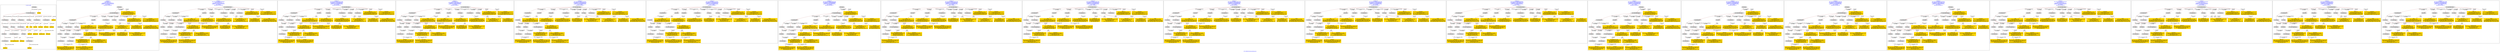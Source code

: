 digraph n0 {
fontcolor="blue"
remincross="true"
label="s25-s-oakland-museum-paintings.json"
subgraph cluster_0 {
label="1-correct model"
n2[style="filled",color="white",fillcolor="lightgray",label="E12_Production1"];
n3[style="filled",color="white",fillcolor="lightgray",label="E21_Person1"];
n4[style="filled",color="white",fillcolor="lightgray",label="E55_Type1"];
n5[style="filled",color="white",fillcolor="lightgray",label="E52_Time-Span3"];
n6[style="filled",color="white",fillcolor="lightgray",label="E69_Death1"];
n7[style="filled",color="white",fillcolor="lightgray",label="E82_Actor_Appellation1"];
n8[style="filled",color="white",fillcolor="lightgray",label="E67_Birth1"];
n9[shape="plaintext",style="filled",fillcolor="gold",label="Artist_URI"];
n10[style="filled",color="white",fillcolor="lightgray",label="E22_Man-Made_Object1"];
n11[style="filled",color="white",fillcolor="lightgray",label="E35_Title1"];
n12[style="filled",color="white",fillcolor="lightgray",label="E8_Acquisition1"];
n13[style="filled",color="white",fillcolor="lightgray",label="E55_Type2"];
n14[style="filled",color="white",fillcolor="lightgray",label="E54_Dimension1"];
n15[style="filled",color="white",fillcolor="lightgray",label="E34_Inscription1"];
n16[shape="plaintext",style="filled",fillcolor="gold",label="Object_uri"];
n17[shape="plaintext",style="filled",fillcolor="gold",label="Inscription"];
n18[shape="plaintext",style="filled",fillcolor="gold",label="Title"];
n19[style="filled",color="white",fillcolor="lightgray",label="E38_Image1"];
n20[shape="plaintext",style="filled",fillcolor="gold",label="Pic_URL"];
n21[style="filled",color="white",fillcolor="lightgray",label="E52_Time-Span1"];
n22[shape="plaintext",style="filled",fillcolor="gold",label="BirthDate"];
n23[style="filled",color="white",fillcolor="lightgray",label="E52_Time-Span2"];
n24[shape="plaintext",style="filled",fillcolor="gold",label="DeathDate"];
n25[shape="plaintext",style="filled",fillcolor="gold",label="Date_made"];
n26[shape="plaintext",style="filled",fillcolor="gold",label="Dimensions"];
n27[shape="plaintext",style="filled",fillcolor="gold",label="Subtype_URI"];
n28[shape="plaintext",style="filled",fillcolor="gold",label="Subtype_of_Art"];
n29[shape="plaintext",style="filled",fillcolor="gold",label="Type_URI"];
n30[shape="plaintext",style="filled",fillcolor="gold",label="Type_of_Art"];
n31[shape="plaintext",style="filled",fillcolor="gold",label="Artist_Appellation_URI"];
n32[shape="plaintext",style="filled",fillcolor="gold",label="ArtistName"];
n33[shape="plaintext",style="filled",fillcolor="gold",label="Credit"];
}
subgraph cluster_1 {
label="candidate 0\nlink coherence:1.0\nnode coherence:1.0\nconfidence:0.40241475155853784\nmapping score:0.5091382505195127\ncost:29.99822\n-precision:0.9-recall:0.87"
n35[style="filled",color="white",fillcolor="lightgray",label="E12_Production1"];
n36[style="filled",color="white",fillcolor="lightgray",label="E21_Person1"];
n37[style="filled",color="white",fillcolor="lightgray",label="E52_Time-Span2"];
n38[style="filled",color="white",fillcolor="lightgray",label="E55_Type1"];
n39[style="filled",color="white",fillcolor="lightgray",label="E67_Birth1"];
n40[style="filled",color="white",fillcolor="lightgray",label="E69_Death1"];
n41[style="filled",color="white",fillcolor="lightgray",label="E82_Actor_Appellation1"];
n42[style="filled",color="white",fillcolor="lightgray",label="E22_Man-Made_Object1"];
n43[style="filled",color="white",fillcolor="lightgray",label="E35_Title1"];
n44[style="filled",color="white",fillcolor="lightgray",label="E54_Dimension1"];
n45[style="filled",color="white",fillcolor="lightgray",label="E55_Type2"];
n46[style="filled",color="white",fillcolor="lightgray",label="E8_Acquisition1"];
n47[style="filled",color="white",fillcolor="lightgray",label="E38_Image1"];
n48[style="filled",color="white",fillcolor="lightgray",label="E52_Time-Span1"];
n49[style="filled",color="white",fillcolor="lightgray",label="E52_Time-Span3"];
n50[shape="plaintext",style="filled",fillcolor="gold",label="Subtype_URI\n[E55_Type,classLink,0.392]\n[E57_Material,classLink,0.382]\n[E74_Group,classLink,0.19]\n[E55_Type,label,0.036]"];
n51[shape="plaintext",style="filled",fillcolor="gold",label="Title\n[E35_Title,label,0.386]\n[E22_Man-Made_Object,P3_has_note,0.252]\n[E73_Information_Object,P3_has_note,0.211]\n[E33_Linguistic_Object,P3_has_note,0.151]"];
n52[shape="plaintext",style="filled",fillcolor="gold",label="Object_uri\n[E30_Right,P3_has_note,0.493]\n[E82_Actor_Appellation,label,0.218]\n[E22_Man-Made_Object,classLink,0.146]\n[E8_Acquisition,P3_has_note,0.143]"];
n53[shape="plaintext",style="filled",fillcolor="gold",label="Date_made\n[E52_Time-Span,P82_at_some_time_within,0.526]\n[E52_Time-Span,P82b_end_of_the_end,0.227]\n[E35_Title,label,0.129]\n[E52_Time-Span,P82a_begin_of_the_begin,0.118]"];
n54[shape="plaintext",style="filled",fillcolor="gold",label="BirthDate\n[E52_Time-Span,P82a_begin_of_the_begin,0.391]\n[E52_Time-Span,P82_at_some_time_within,0.312]\n[E52_Time-Span,P82b_end_of_the_end,0.224]\n[E52_Time-Span,label,0.073]"];
n55[shape="plaintext",style="filled",fillcolor="gold",label="Credit\n[E30_Right,P3_has_note,0.449]\n[E8_Acquisition,P3_has_note,0.379]\n[E33_Linguistic_Object,P3_has_note,0.087]\n[E22_Man-Made_Object,P3_has_note,0.085]"];
n56[shape="plaintext",style="filled",fillcolor="gold",label="Artist_URI\n[E21_Person,classLink,0.34]\n[E39_Actor,classLink,0.302]\n[E82_Actor_Appellation,classLink,0.26]\n[E30_Right,P3_has_note,0.098]"];
n57[shape="plaintext",style="filled",fillcolor="gold",label="Inscription\n[E22_Man-Made_Object,P3_has_note,0.28]\n[E35_Title,label,0.265]\n[E73_Information_Object,P3_has_note,0.242]\n[E33_Linguistic_Object,P3_has_note,0.214]"];
n58[shape="plaintext",style="filled",fillcolor="gold",label="Pic_URL\n[E38_Image,classLink,0.651]\n[E78_Collection,classLink,0.152]\n[E22_Man-Made_Object,classLink,0.134]\n[E21_Person,classLink,0.062]"];
n59[shape="plaintext",style="filled",fillcolor="gold",label="Artist_Appellation_URI\n[E82_Actor_Appellation,classLink,0.555]\n[E21_Person,classLink,0.397]\n[E39_Actor,classLink,0.036]\n[E30_Right,P3_has_note,0.012]"];
n60[shape="plaintext",style="filled",fillcolor="gold",label="Type_of_Art\n[E21_Person,P3_has_note,0.276]\n[E55_Type,label,0.273]\n[E55_Type,classLink,0.273]\n[E33_Linguistic_Object,P3_has_note,0.179]"];
n61[shape="plaintext",style="filled",fillcolor="gold",label="Dimensions\n[E54_Dimension,P3_has_note,0.665]\n[E22_Man-Made_Object,P3_has_note,0.16]\n[E73_Information_Object,P3_has_note,0.096]\n[E8_Acquisition,P3_has_note,0.078]"];
n62[shape="plaintext",style="filled",fillcolor="gold",label="ArtistName\n[E82_Actor_Appellation,label,0.399]\n[E22_Man-Made_Object,P3_has_note,0.229]\n[E35_Title,label,0.186]\n[E73_Information_Object,P3_has_note,0.186]"];
n63[shape="plaintext",style="filled",fillcolor="gold",label="DeathDate\n[E52_Time-Span,P82b_end_of_the_end,0.342]\n[E52_Time-Span,P82_at_some_time_within,0.33]\n[E12_Production,P3_has_note,0.202]\n[E35_Title,label,0.126]"];
n64[shape="plaintext",style="filled",fillcolor="gold",label="Type_URI\n[E55_Type,classLink,0.554]\n[E55_Type,label,0.168]\n[E74_Group,classLink,0.154]\n[E57_Material,classLink,0.125]"];
n65[shape="plaintext",style="filled",fillcolor="gold",label="Subtype_of_Art\n[E29_Design_or_Procedure,P3_has_note,0.343]\n[E57_Material,label,0.266]\n[E55_Type,label,0.251]\n[E12_Production,P3_has_note,0.14]"];
}
subgraph cluster_2 {
label="candidate 1\nlink coherence:0.9666666666666667\nnode coherence:1.0\nconfidence:0.40241475155853784\nmapping score:0.5091382505195127\ncost:29.99835\n-precision:0.87-recall:0.84"
n67[style="filled",color="white",fillcolor="lightgray",label="E12_Production1"];
n68[style="filled",color="white",fillcolor="lightgray",label="E21_Person1"];
n69[style="filled",color="white",fillcolor="lightgray",label="E52_Time-Span2"];
n70[style="filled",color="white",fillcolor="lightgray",label="E55_Type1"];
n71[style="filled",color="white",fillcolor="lightgray",label="E67_Birth1"];
n72[style="filled",color="white",fillcolor="lightgray",label="E69_Death1"];
n73[style="filled",color="white",fillcolor="lightgray",label="E82_Actor_Appellation1"];
n74[style="filled",color="white",fillcolor="lightgray",label="E22_Man-Made_Object1"];
n75[style="filled",color="white",fillcolor="lightgray",label="E35_Title1"];
n76[style="filled",color="white",fillcolor="lightgray",label="E38_Image1"];
n77[style="filled",color="white",fillcolor="lightgray",label="E54_Dimension1"];
n78[style="filled",color="white",fillcolor="lightgray",label="E55_Type2"];
n79[style="filled",color="white",fillcolor="lightgray",label="E8_Acquisition1"];
n80[style="filled",color="white",fillcolor="lightgray",label="E52_Time-Span1"];
n81[style="filled",color="white",fillcolor="lightgray",label="E52_Time-Span3"];
n82[shape="plaintext",style="filled",fillcolor="gold",label="Subtype_URI\n[E55_Type,classLink,0.392]\n[E57_Material,classLink,0.382]\n[E74_Group,classLink,0.19]\n[E55_Type,label,0.036]"];
n83[shape="plaintext",style="filled",fillcolor="gold",label="Title\n[E35_Title,label,0.386]\n[E22_Man-Made_Object,P3_has_note,0.252]\n[E73_Information_Object,P3_has_note,0.211]\n[E33_Linguistic_Object,P3_has_note,0.151]"];
n84[shape="plaintext",style="filled",fillcolor="gold",label="Object_uri\n[E30_Right,P3_has_note,0.493]\n[E82_Actor_Appellation,label,0.218]\n[E22_Man-Made_Object,classLink,0.146]\n[E8_Acquisition,P3_has_note,0.143]"];
n85[shape="plaintext",style="filled",fillcolor="gold",label="Date_made\n[E52_Time-Span,P82_at_some_time_within,0.526]\n[E52_Time-Span,P82b_end_of_the_end,0.227]\n[E35_Title,label,0.129]\n[E52_Time-Span,P82a_begin_of_the_begin,0.118]"];
n86[shape="plaintext",style="filled",fillcolor="gold",label="BirthDate\n[E52_Time-Span,P82a_begin_of_the_begin,0.391]\n[E52_Time-Span,P82_at_some_time_within,0.312]\n[E52_Time-Span,P82b_end_of_the_end,0.224]\n[E52_Time-Span,label,0.073]"];
n87[shape="plaintext",style="filled",fillcolor="gold",label="Credit\n[E30_Right,P3_has_note,0.449]\n[E8_Acquisition,P3_has_note,0.379]\n[E33_Linguistic_Object,P3_has_note,0.087]\n[E22_Man-Made_Object,P3_has_note,0.085]"];
n88[shape="plaintext",style="filled",fillcolor="gold",label="Artist_URI\n[E21_Person,classLink,0.34]\n[E39_Actor,classLink,0.302]\n[E82_Actor_Appellation,classLink,0.26]\n[E30_Right,P3_has_note,0.098]"];
n89[shape="plaintext",style="filled",fillcolor="gold",label="Inscription\n[E22_Man-Made_Object,P3_has_note,0.28]\n[E35_Title,label,0.265]\n[E73_Information_Object,P3_has_note,0.242]\n[E33_Linguistic_Object,P3_has_note,0.214]"];
n90[shape="plaintext",style="filled",fillcolor="gold",label="Pic_URL\n[E38_Image,classLink,0.651]\n[E78_Collection,classLink,0.152]\n[E22_Man-Made_Object,classLink,0.134]\n[E21_Person,classLink,0.062]"];
n91[shape="plaintext",style="filled",fillcolor="gold",label="Artist_Appellation_URI\n[E82_Actor_Appellation,classLink,0.555]\n[E21_Person,classLink,0.397]\n[E39_Actor,classLink,0.036]\n[E30_Right,P3_has_note,0.012]"];
n92[shape="plaintext",style="filled",fillcolor="gold",label="Type_of_Art\n[E21_Person,P3_has_note,0.276]\n[E55_Type,label,0.273]\n[E55_Type,classLink,0.273]\n[E33_Linguistic_Object,P3_has_note,0.179]"];
n93[shape="plaintext",style="filled",fillcolor="gold",label="Dimensions\n[E54_Dimension,P3_has_note,0.665]\n[E22_Man-Made_Object,P3_has_note,0.16]\n[E73_Information_Object,P3_has_note,0.096]\n[E8_Acquisition,P3_has_note,0.078]"];
n94[shape="plaintext",style="filled",fillcolor="gold",label="ArtistName\n[E82_Actor_Appellation,label,0.399]\n[E22_Man-Made_Object,P3_has_note,0.229]\n[E35_Title,label,0.186]\n[E73_Information_Object,P3_has_note,0.186]"];
n95[shape="plaintext",style="filled",fillcolor="gold",label="DeathDate\n[E52_Time-Span,P82b_end_of_the_end,0.342]\n[E52_Time-Span,P82_at_some_time_within,0.33]\n[E12_Production,P3_has_note,0.202]\n[E35_Title,label,0.126]"];
n96[shape="plaintext",style="filled",fillcolor="gold",label="Type_URI\n[E55_Type,classLink,0.554]\n[E55_Type,label,0.168]\n[E74_Group,classLink,0.154]\n[E57_Material,classLink,0.125]"];
n97[shape="plaintext",style="filled",fillcolor="gold",label="Subtype_of_Art\n[E29_Design_or_Procedure,P3_has_note,0.343]\n[E57_Material,label,0.266]\n[E55_Type,label,0.251]\n[E12_Production,P3_has_note,0.14]"];
}
subgraph cluster_3 {
label="candidate 10\nlink coherence:0.9285714285714286\nnode coherence:0.9629629629629629\nconfidence:0.4031862098297318\nmapping score:0.5074663909308982\ncost:126.99855\n-precision:0.89-recall:0.81"
n99[style="filled",color="white",fillcolor="lightgray",label="E12_Production1"];
n100[style="filled",color="white",fillcolor="lightgray",label="E21_Person1"];
n101[style="filled",color="white",fillcolor="lightgray",label="E52_Time-Span2"];
n102[style="filled",color="white",fillcolor="lightgray",label="E55_Type1"];
n103[style="filled",color="white",fillcolor="lightgray",label="E67_Birth1"];
n104[style="filled",color="white",fillcolor="lightgray",label="E82_Actor_Appellation1"];
n105[style="filled",color="white",fillcolor="lightgray",label="E22_Man-Made_Object1"];
n106[style="filled",color="white",fillcolor="lightgray",label="E35_Title1"];
n107[style="filled",color="white",fillcolor="lightgray",label="E38_Image1"];
n108[style="filled",color="white",fillcolor="lightgray",label="E54_Dimension1"];
n109[style="filled",color="white",fillcolor="lightgray",label="E55_Type2"];
n110[style="filled",color="white",fillcolor="lightgray",label="E8_Acquisition1"];
n111[style="filled",color="white",fillcolor="lightgray",label="E52_Time-Span1"];
n112[shape="plaintext",style="filled",fillcolor="gold",label="Subtype_URI\n[E55_Type,classLink,0.392]\n[E57_Material,classLink,0.382]\n[E74_Group,classLink,0.19]\n[E55_Type,label,0.036]"];
n113[shape="plaintext",style="filled",fillcolor="gold",label="Title\n[E35_Title,label,0.386]\n[E22_Man-Made_Object,P3_has_note,0.252]\n[E73_Information_Object,P3_has_note,0.211]\n[E33_Linguistic_Object,P3_has_note,0.151]"];
n114[shape="plaintext",style="filled",fillcolor="gold",label="Object_uri\n[E30_Right,P3_has_note,0.493]\n[E82_Actor_Appellation,label,0.218]\n[E22_Man-Made_Object,classLink,0.146]\n[E8_Acquisition,P3_has_note,0.143]"];
n115[shape="plaintext",style="filled",fillcolor="gold",label="DeathDate\n[E52_Time-Span,P82b_end_of_the_end,0.342]\n[E52_Time-Span,P82_at_some_time_within,0.33]\n[E12_Production,P3_has_note,0.202]\n[E35_Title,label,0.126]"];
n116[shape="plaintext",style="filled",fillcolor="gold",label="BirthDate\n[E52_Time-Span,P82a_begin_of_the_begin,0.391]\n[E52_Time-Span,P82_at_some_time_within,0.312]\n[E52_Time-Span,P82b_end_of_the_end,0.224]\n[E52_Time-Span,label,0.073]"];
n117[shape="plaintext",style="filled",fillcolor="gold",label="Credit\n[E30_Right,P3_has_note,0.449]\n[E8_Acquisition,P3_has_note,0.379]\n[E33_Linguistic_Object,P3_has_note,0.087]\n[E22_Man-Made_Object,P3_has_note,0.085]"];
n118[shape="plaintext",style="filled",fillcolor="gold",label="Artist_URI\n[E21_Person,classLink,0.34]\n[E39_Actor,classLink,0.302]\n[E82_Actor_Appellation,classLink,0.26]\n[E30_Right,P3_has_note,0.098]"];
n119[shape="plaintext",style="filled",fillcolor="gold",label="Inscription\n[E22_Man-Made_Object,P3_has_note,0.28]\n[E35_Title,label,0.265]\n[E73_Information_Object,P3_has_note,0.242]\n[E33_Linguistic_Object,P3_has_note,0.214]"];
n120[shape="plaintext",style="filled",fillcolor="gold",label="Pic_URL\n[E38_Image,classLink,0.651]\n[E78_Collection,classLink,0.152]\n[E22_Man-Made_Object,classLink,0.134]\n[E21_Person,classLink,0.062]"];
n121[shape="plaintext",style="filled",fillcolor="gold",label="Artist_Appellation_URI\n[E82_Actor_Appellation,classLink,0.555]\n[E21_Person,classLink,0.397]\n[E39_Actor,classLink,0.036]\n[E30_Right,P3_has_note,0.012]"];
n122[shape="plaintext",style="filled",fillcolor="gold",label="Type_of_Art\n[E21_Person,P3_has_note,0.276]\n[E55_Type,label,0.273]\n[E55_Type,classLink,0.273]\n[E33_Linguistic_Object,P3_has_note,0.179]"];
n123[shape="plaintext",style="filled",fillcolor="gold",label="Dimensions\n[E54_Dimension,P3_has_note,0.665]\n[E22_Man-Made_Object,P3_has_note,0.16]\n[E73_Information_Object,P3_has_note,0.096]\n[E8_Acquisition,P3_has_note,0.078]"];
n124[shape="plaintext",style="filled",fillcolor="gold",label="ArtistName\n[E82_Actor_Appellation,label,0.399]\n[E22_Man-Made_Object,P3_has_note,0.229]\n[E35_Title,label,0.186]\n[E73_Information_Object,P3_has_note,0.186]"];
n125[shape="plaintext",style="filled",fillcolor="gold",label="Date_made\n[E52_Time-Span,P82_at_some_time_within,0.526]\n[E52_Time-Span,P82b_end_of_the_end,0.227]\n[E35_Title,label,0.129]\n[E52_Time-Span,P82a_begin_of_the_begin,0.118]"];
n126[shape="plaintext",style="filled",fillcolor="gold",label="Type_URI\n[E55_Type,classLink,0.554]\n[E55_Type,label,0.168]\n[E74_Group,classLink,0.154]\n[E57_Material,classLink,0.125]"];
n127[shape="plaintext",style="filled",fillcolor="gold",label="Subtype_of_Art\n[E29_Design_or_Procedure,P3_has_note,0.343]\n[E57_Material,label,0.266]\n[E55_Type,label,0.251]\n[E12_Production,P3_has_note,0.14]"];
}
subgraph cluster_4 {
label="candidate 11\nlink coherence:0.9\nnode coherence:0.9285714285714286\nconfidence:0.406803859883454\nmapping score:0.4867917628182942\ncost:29.99846\n-precision:0.8-recall:0.77"
n129[style="filled",color="white",fillcolor="lightgray",label="E12_Production1"];
n130[style="filled",color="white",fillcolor="lightgray",label="E21_Person1"];
n131[style="filled",color="white",fillcolor="lightgray",label="E52_Time-Span2"];
n132[style="filled",color="white",fillcolor="lightgray",label="E55_Type1"];
n133[style="filled",color="white",fillcolor="lightgray",label="E67_Birth1"];
n134[style="filled",color="white",fillcolor="lightgray",label="E69_Death1"];
n135[style="filled",color="white",fillcolor="lightgray",label="E82_Actor_Appellation1"];
n136[style="filled",color="white",fillcolor="lightgray",label="E22_Man-Made_Object1"];
n137[style="filled",color="white",fillcolor="lightgray",label="E30_Right1"];
n138[style="filled",color="white",fillcolor="lightgray",label="E35_Title1"];
n139[style="filled",color="white",fillcolor="lightgray",label="E38_Image1"];
n140[style="filled",color="white",fillcolor="lightgray",label="E54_Dimension1"];
n141[style="filled",color="white",fillcolor="lightgray",label="E55_Type2"];
n142[style="filled",color="white",fillcolor="lightgray",label="E52_Time-Span1"];
n143[style="filled",color="white",fillcolor="lightgray",label="E52_Time-Span3"];
n144[shape="plaintext",style="filled",fillcolor="gold",label="Subtype_URI\n[E55_Type,classLink,0.392]\n[E57_Material,classLink,0.382]\n[E74_Group,classLink,0.19]\n[E55_Type,label,0.036]"];
n145[shape="plaintext",style="filled",fillcolor="gold",label="Title\n[E35_Title,label,0.386]\n[E22_Man-Made_Object,P3_has_note,0.252]\n[E73_Information_Object,P3_has_note,0.211]\n[E33_Linguistic_Object,P3_has_note,0.151]"];
n146[shape="plaintext",style="filled",fillcolor="gold",label="Object_uri\n[E30_Right,P3_has_note,0.493]\n[E82_Actor_Appellation,label,0.218]\n[E22_Man-Made_Object,classLink,0.146]\n[E8_Acquisition,P3_has_note,0.143]"];
n147[shape="plaintext",style="filled",fillcolor="gold",label="Date_made\n[E52_Time-Span,P82_at_some_time_within,0.526]\n[E52_Time-Span,P82b_end_of_the_end,0.227]\n[E35_Title,label,0.129]\n[E52_Time-Span,P82a_begin_of_the_begin,0.118]"];
n148[shape="plaintext",style="filled",fillcolor="gold",label="BirthDate\n[E52_Time-Span,P82a_begin_of_the_begin,0.391]\n[E52_Time-Span,P82_at_some_time_within,0.312]\n[E52_Time-Span,P82b_end_of_the_end,0.224]\n[E52_Time-Span,label,0.073]"];
n149[shape="plaintext",style="filled",fillcolor="gold",label="Artist_URI\n[E21_Person,classLink,0.34]\n[E39_Actor,classLink,0.302]\n[E82_Actor_Appellation,classLink,0.26]\n[E30_Right,P3_has_note,0.098]"];
n150[shape="plaintext",style="filled",fillcolor="gold",label="Inscription\n[E22_Man-Made_Object,P3_has_note,0.28]\n[E35_Title,label,0.265]\n[E73_Information_Object,P3_has_note,0.242]\n[E33_Linguistic_Object,P3_has_note,0.214]"];
n151[shape="plaintext",style="filled",fillcolor="gold",label="Pic_URL\n[E38_Image,classLink,0.651]\n[E78_Collection,classLink,0.152]\n[E22_Man-Made_Object,classLink,0.134]\n[E21_Person,classLink,0.062]"];
n152[shape="plaintext",style="filled",fillcolor="gold",label="Artist_Appellation_URI\n[E82_Actor_Appellation,classLink,0.555]\n[E21_Person,classLink,0.397]\n[E39_Actor,classLink,0.036]\n[E30_Right,P3_has_note,0.012]"];
n153[shape="plaintext",style="filled",fillcolor="gold",label="Type_of_Art\n[E21_Person,P3_has_note,0.276]\n[E55_Type,label,0.273]\n[E55_Type,classLink,0.273]\n[E33_Linguistic_Object,P3_has_note,0.179]"];
n154[shape="plaintext",style="filled",fillcolor="gold",label="Credit\n[E30_Right,P3_has_note,0.449]\n[E8_Acquisition,P3_has_note,0.379]\n[E33_Linguistic_Object,P3_has_note,0.087]\n[E22_Man-Made_Object,P3_has_note,0.085]"];
n155[shape="plaintext",style="filled",fillcolor="gold",label="Dimensions\n[E54_Dimension,P3_has_note,0.665]\n[E22_Man-Made_Object,P3_has_note,0.16]\n[E73_Information_Object,P3_has_note,0.096]\n[E8_Acquisition,P3_has_note,0.078]"];
n156[shape="plaintext",style="filled",fillcolor="gold",label="ArtistName\n[E82_Actor_Appellation,label,0.399]\n[E22_Man-Made_Object,P3_has_note,0.229]\n[E35_Title,label,0.186]\n[E73_Information_Object,P3_has_note,0.186]"];
n157[shape="plaintext",style="filled",fillcolor="gold",label="DeathDate\n[E52_Time-Span,P82b_end_of_the_end,0.342]\n[E52_Time-Span,P82_at_some_time_within,0.33]\n[E12_Production,P3_has_note,0.202]\n[E35_Title,label,0.126]"];
n158[shape="plaintext",style="filled",fillcolor="gold",label="Type_URI\n[E55_Type,classLink,0.554]\n[E55_Type,label,0.168]\n[E74_Group,classLink,0.154]\n[E57_Material,classLink,0.125]"];
n159[shape="plaintext",style="filled",fillcolor="gold",label="Subtype_of_Art\n[E29_Design_or_Procedure,P3_has_note,0.343]\n[E57_Material,label,0.266]\n[E55_Type,label,0.251]\n[E12_Production,P3_has_note,0.14]"];
}
subgraph cluster_5 {
label="candidate 12\nlink coherence:0.896551724137931\nnode coherence:0.9629629629629629\nconfidence:0.4031862098297318\nmapping score:0.5074663909308982\ncost:127.99856\n-precision:0.83-recall:0.77"
n161[style="filled",color="white",fillcolor="lightgray",label="E12_Production1"];
n162[style="filled",color="white",fillcolor="lightgray",label="E21_Person1"];
n163[style="filled",color="white",fillcolor="lightgray",label="E67_Birth1"];
n164[style="filled",color="white",fillcolor="lightgray",label="E69_Death1"];
n165[style="filled",color="white",fillcolor="lightgray",label="E82_Actor_Appellation1"];
n166[style="filled",color="white",fillcolor="lightgray",label="E22_Man-Made_Object1"];
n167[style="filled",color="white",fillcolor="lightgray",label="E35_Title1"];
n168[style="filled",color="white",fillcolor="lightgray",label="E38_Image1"];
n169[style="filled",color="white",fillcolor="lightgray",label="E54_Dimension1"];
n170[style="filled",color="white",fillcolor="lightgray",label="E55_Type1"];
n171[style="filled",color="white",fillcolor="lightgray",label="E55_Type2"];
n172[style="filled",color="white",fillcolor="lightgray",label="E8_Acquisition1"];
n173[style="filled",color="white",fillcolor="lightgray",label="E52_Time-Span1"];
n174[style="filled",color="white",fillcolor="lightgray",label="E52_Time-Span3"];
n175[shape="plaintext",style="filled",fillcolor="gold",label="Subtype_URI\n[E55_Type,classLink,0.392]\n[E57_Material,classLink,0.382]\n[E74_Group,classLink,0.19]\n[E55_Type,label,0.036]"];
n176[shape="plaintext",style="filled",fillcolor="gold",label="Title\n[E35_Title,label,0.386]\n[E22_Man-Made_Object,P3_has_note,0.252]\n[E73_Information_Object,P3_has_note,0.211]\n[E33_Linguistic_Object,P3_has_note,0.151]"];
n177[shape="plaintext",style="filled",fillcolor="gold",label="Object_uri\n[E30_Right,P3_has_note,0.493]\n[E82_Actor_Appellation,label,0.218]\n[E22_Man-Made_Object,classLink,0.146]\n[E8_Acquisition,P3_has_note,0.143]"];
n178[shape="plaintext",style="filled",fillcolor="gold",label="Date_made\n[E52_Time-Span,P82_at_some_time_within,0.526]\n[E52_Time-Span,P82b_end_of_the_end,0.227]\n[E35_Title,label,0.129]\n[E52_Time-Span,P82a_begin_of_the_begin,0.118]"];
n179[shape="plaintext",style="filled",fillcolor="gold",label="DeathDate\n[E52_Time-Span,P82b_end_of_the_end,0.342]\n[E52_Time-Span,P82_at_some_time_within,0.33]\n[E12_Production,P3_has_note,0.202]\n[E35_Title,label,0.126]"];
n180[shape="plaintext",style="filled",fillcolor="gold",label="BirthDate\n[E52_Time-Span,P82a_begin_of_the_begin,0.391]\n[E52_Time-Span,P82_at_some_time_within,0.312]\n[E52_Time-Span,P82b_end_of_the_end,0.224]\n[E52_Time-Span,label,0.073]"];
n181[shape="plaintext",style="filled",fillcolor="gold",label="Credit\n[E30_Right,P3_has_note,0.449]\n[E8_Acquisition,P3_has_note,0.379]\n[E33_Linguistic_Object,P3_has_note,0.087]\n[E22_Man-Made_Object,P3_has_note,0.085]"];
n182[shape="plaintext",style="filled",fillcolor="gold",label="Artist_URI\n[E21_Person,classLink,0.34]\n[E39_Actor,classLink,0.302]\n[E82_Actor_Appellation,classLink,0.26]\n[E30_Right,P3_has_note,0.098]"];
n183[shape="plaintext",style="filled",fillcolor="gold",label="Inscription\n[E22_Man-Made_Object,P3_has_note,0.28]\n[E35_Title,label,0.265]\n[E73_Information_Object,P3_has_note,0.242]\n[E33_Linguistic_Object,P3_has_note,0.214]"];
n184[shape="plaintext",style="filled",fillcolor="gold",label="Pic_URL\n[E38_Image,classLink,0.651]\n[E78_Collection,classLink,0.152]\n[E22_Man-Made_Object,classLink,0.134]\n[E21_Person,classLink,0.062]"];
n185[shape="plaintext",style="filled",fillcolor="gold",label="Artist_Appellation_URI\n[E82_Actor_Appellation,classLink,0.555]\n[E21_Person,classLink,0.397]\n[E39_Actor,classLink,0.036]\n[E30_Right,P3_has_note,0.012]"];
n186[shape="plaintext",style="filled",fillcolor="gold",label="Type_of_Art\n[E21_Person,P3_has_note,0.276]\n[E55_Type,label,0.273]\n[E55_Type,classLink,0.273]\n[E33_Linguistic_Object,P3_has_note,0.179]"];
n187[shape="plaintext",style="filled",fillcolor="gold",label="Dimensions\n[E54_Dimension,P3_has_note,0.665]\n[E22_Man-Made_Object,P3_has_note,0.16]\n[E73_Information_Object,P3_has_note,0.096]\n[E8_Acquisition,P3_has_note,0.078]"];
n188[shape="plaintext",style="filled",fillcolor="gold",label="ArtistName\n[E82_Actor_Appellation,label,0.399]\n[E22_Man-Made_Object,P3_has_note,0.229]\n[E35_Title,label,0.186]\n[E73_Information_Object,P3_has_note,0.186]"];
n189[shape="plaintext",style="filled",fillcolor="gold",label="Type_URI\n[E55_Type,classLink,0.554]\n[E55_Type,label,0.168]\n[E74_Group,classLink,0.154]\n[E57_Material,classLink,0.125]"];
n190[shape="plaintext",style="filled",fillcolor="gold",label="Subtype_of_Art\n[E29_Design_or_Procedure,P3_has_note,0.343]\n[E57_Material,label,0.266]\n[E55_Type,label,0.251]\n[E12_Production,P3_has_note,0.14]"];
}
subgraph cluster_6 {
label="candidate 13\nlink coherence:0.896551724137931\nnode coherence:0.9629629629629629\nconfidence:0.4031862098297318\nmapping score:0.5074663909308982\ncost:127.99858\n-precision:0.83-recall:0.77"
n192[style="filled",color="white",fillcolor="lightgray",label="E12_Production1"];
n193[style="filled",color="white",fillcolor="lightgray",label="E21_Person1"];
n194[style="filled",color="white",fillcolor="lightgray",label="E67_Birth1"];
n195[style="filled",color="white",fillcolor="lightgray",label="E69_Death1"];
n196[style="filled",color="white",fillcolor="lightgray",label="E82_Actor_Appellation1"];
n197[style="filled",color="white",fillcolor="lightgray",label="E22_Man-Made_Object1"];
n198[style="filled",color="white",fillcolor="lightgray",label="E35_Title1"];
n199[style="filled",color="white",fillcolor="lightgray",label="E38_Image1"];
n200[style="filled",color="white",fillcolor="lightgray",label="E54_Dimension1"];
n201[style="filled",color="white",fillcolor="lightgray",label="E55_Type1"];
n202[style="filled",color="white",fillcolor="lightgray",label="E55_Type2"];
n203[style="filled",color="white",fillcolor="lightgray",label="E8_Acquisition1"];
n204[style="filled",color="white",fillcolor="lightgray",label="E52_Time-Span1"];
n205[style="filled",color="white",fillcolor="lightgray",label="E52_Time-Span3"];
n206[shape="plaintext",style="filled",fillcolor="gold",label="Subtype_URI\n[E55_Type,classLink,0.392]\n[E57_Material,classLink,0.382]\n[E74_Group,classLink,0.19]\n[E55_Type,label,0.036]"];
n207[shape="plaintext",style="filled",fillcolor="gold",label="Title\n[E35_Title,label,0.386]\n[E22_Man-Made_Object,P3_has_note,0.252]\n[E73_Information_Object,P3_has_note,0.211]\n[E33_Linguistic_Object,P3_has_note,0.151]"];
n208[shape="plaintext",style="filled",fillcolor="gold",label="Object_uri\n[E30_Right,P3_has_note,0.493]\n[E82_Actor_Appellation,label,0.218]\n[E22_Man-Made_Object,classLink,0.146]\n[E8_Acquisition,P3_has_note,0.143]"];
n209[shape="plaintext",style="filled",fillcolor="gold",label="Date_made\n[E52_Time-Span,P82_at_some_time_within,0.526]\n[E52_Time-Span,P82b_end_of_the_end,0.227]\n[E35_Title,label,0.129]\n[E52_Time-Span,P82a_begin_of_the_begin,0.118]"];
n210[shape="plaintext",style="filled",fillcolor="gold",label="DeathDate\n[E52_Time-Span,P82b_end_of_the_end,0.342]\n[E52_Time-Span,P82_at_some_time_within,0.33]\n[E12_Production,P3_has_note,0.202]\n[E35_Title,label,0.126]"];
n211[shape="plaintext",style="filled",fillcolor="gold",label="BirthDate\n[E52_Time-Span,P82a_begin_of_the_begin,0.391]\n[E52_Time-Span,P82_at_some_time_within,0.312]\n[E52_Time-Span,P82b_end_of_the_end,0.224]\n[E52_Time-Span,label,0.073]"];
n212[shape="plaintext",style="filled",fillcolor="gold",label="Credit\n[E30_Right,P3_has_note,0.449]\n[E8_Acquisition,P3_has_note,0.379]\n[E33_Linguistic_Object,P3_has_note,0.087]\n[E22_Man-Made_Object,P3_has_note,0.085]"];
n213[shape="plaintext",style="filled",fillcolor="gold",label="Artist_URI\n[E21_Person,classLink,0.34]\n[E39_Actor,classLink,0.302]\n[E82_Actor_Appellation,classLink,0.26]\n[E30_Right,P3_has_note,0.098]"];
n214[shape="plaintext",style="filled",fillcolor="gold",label="Inscription\n[E22_Man-Made_Object,P3_has_note,0.28]\n[E35_Title,label,0.265]\n[E73_Information_Object,P3_has_note,0.242]\n[E33_Linguistic_Object,P3_has_note,0.214]"];
n215[shape="plaintext",style="filled",fillcolor="gold",label="Pic_URL\n[E38_Image,classLink,0.651]\n[E78_Collection,classLink,0.152]\n[E22_Man-Made_Object,classLink,0.134]\n[E21_Person,classLink,0.062]"];
n216[shape="plaintext",style="filled",fillcolor="gold",label="Artist_Appellation_URI\n[E82_Actor_Appellation,classLink,0.555]\n[E21_Person,classLink,0.397]\n[E39_Actor,classLink,0.036]\n[E30_Right,P3_has_note,0.012]"];
n217[shape="plaintext",style="filled",fillcolor="gold",label="Type_of_Art\n[E21_Person,P3_has_note,0.276]\n[E55_Type,label,0.273]\n[E55_Type,classLink,0.273]\n[E33_Linguistic_Object,P3_has_note,0.179]"];
n218[shape="plaintext",style="filled",fillcolor="gold",label="Dimensions\n[E54_Dimension,P3_has_note,0.665]\n[E22_Man-Made_Object,P3_has_note,0.16]\n[E73_Information_Object,P3_has_note,0.096]\n[E8_Acquisition,P3_has_note,0.078]"];
n219[shape="plaintext",style="filled",fillcolor="gold",label="ArtistName\n[E82_Actor_Appellation,label,0.399]\n[E22_Man-Made_Object,P3_has_note,0.229]\n[E35_Title,label,0.186]\n[E73_Information_Object,P3_has_note,0.186]"];
n220[shape="plaintext",style="filled",fillcolor="gold",label="Type_URI\n[E55_Type,classLink,0.554]\n[E55_Type,label,0.168]\n[E74_Group,classLink,0.154]\n[E57_Material,classLink,0.125]"];
n221[shape="plaintext",style="filled",fillcolor="gold",label="Subtype_of_Art\n[E29_Design_or_Procedure,P3_has_note,0.343]\n[E57_Material,label,0.266]\n[E55_Type,label,0.251]\n[E12_Production,P3_has_note,0.14]"];
}
subgraph cluster_7 {
label="candidate 14\nlink coherence:0.8928571428571429\nnode coherence:0.8888888888888888\nconfidence:0.407575318154648\nmapping score:0.4842380690145123\ncost:126.99853\n-precision:0.86-recall:0.77"
n223[style="filled",color="white",fillcolor="lightgray",label="E12_Production1"];
n224[style="filled",color="white",fillcolor="lightgray",label="E21_Person1"];
n225[style="filled",color="white",fillcolor="lightgray",label="E52_Time-Span2"];
n226[style="filled",color="white",fillcolor="lightgray",label="E55_Type1"];
n227[style="filled",color="white",fillcolor="lightgray",label="E67_Birth1"];
n228[style="filled",color="white",fillcolor="lightgray",label="E82_Actor_Appellation1"];
n229[style="filled",color="white",fillcolor="lightgray",label="E22_Man-Made_Object1"];
n230[style="filled",color="white",fillcolor="lightgray",label="E30_Right1"];
n231[style="filled",color="white",fillcolor="lightgray",label="E35_Title1"];
n232[style="filled",color="white",fillcolor="lightgray",label="E54_Dimension1"];
n233[style="filled",color="white",fillcolor="lightgray",label="E55_Type2"];
n234[style="filled",color="white",fillcolor="lightgray",label="E38_Image1"];
n235[style="filled",color="white",fillcolor="lightgray",label="E52_Time-Span1"];
n236[shape="plaintext",style="filled",fillcolor="gold",label="Subtype_URI\n[E55_Type,classLink,0.392]\n[E57_Material,classLink,0.382]\n[E74_Group,classLink,0.19]\n[E55_Type,label,0.036]"];
n237[shape="plaintext",style="filled",fillcolor="gold",label="Title\n[E35_Title,label,0.386]\n[E22_Man-Made_Object,P3_has_note,0.252]\n[E73_Information_Object,P3_has_note,0.211]\n[E33_Linguistic_Object,P3_has_note,0.151]"];
n238[shape="plaintext",style="filled",fillcolor="gold",label="Object_uri\n[E30_Right,P3_has_note,0.493]\n[E82_Actor_Appellation,label,0.218]\n[E22_Man-Made_Object,classLink,0.146]\n[E8_Acquisition,P3_has_note,0.143]"];
n239[shape="plaintext",style="filled",fillcolor="gold",label="DeathDate\n[E52_Time-Span,P82b_end_of_the_end,0.342]\n[E52_Time-Span,P82_at_some_time_within,0.33]\n[E12_Production,P3_has_note,0.202]\n[E35_Title,label,0.126]"];
n240[shape="plaintext",style="filled",fillcolor="gold",label="BirthDate\n[E52_Time-Span,P82a_begin_of_the_begin,0.391]\n[E52_Time-Span,P82_at_some_time_within,0.312]\n[E52_Time-Span,P82b_end_of_the_end,0.224]\n[E52_Time-Span,label,0.073]"];
n241[shape="plaintext",style="filled",fillcolor="gold",label="Artist_URI\n[E21_Person,classLink,0.34]\n[E39_Actor,classLink,0.302]\n[E82_Actor_Appellation,classLink,0.26]\n[E30_Right,P3_has_note,0.098]"];
n242[shape="plaintext",style="filled",fillcolor="gold",label="Inscription\n[E22_Man-Made_Object,P3_has_note,0.28]\n[E35_Title,label,0.265]\n[E73_Information_Object,P3_has_note,0.242]\n[E33_Linguistic_Object,P3_has_note,0.214]"];
n243[shape="plaintext",style="filled",fillcolor="gold",label="Pic_URL\n[E38_Image,classLink,0.651]\n[E78_Collection,classLink,0.152]\n[E22_Man-Made_Object,classLink,0.134]\n[E21_Person,classLink,0.062]"];
n244[shape="plaintext",style="filled",fillcolor="gold",label="Artist_Appellation_URI\n[E82_Actor_Appellation,classLink,0.555]\n[E21_Person,classLink,0.397]\n[E39_Actor,classLink,0.036]\n[E30_Right,P3_has_note,0.012]"];
n245[shape="plaintext",style="filled",fillcolor="gold",label="Type_of_Art\n[E21_Person,P3_has_note,0.276]\n[E55_Type,label,0.273]\n[E55_Type,classLink,0.273]\n[E33_Linguistic_Object,P3_has_note,0.179]"];
n246[shape="plaintext",style="filled",fillcolor="gold",label="Credit\n[E30_Right,P3_has_note,0.449]\n[E8_Acquisition,P3_has_note,0.379]\n[E33_Linguistic_Object,P3_has_note,0.087]\n[E22_Man-Made_Object,P3_has_note,0.085]"];
n247[shape="plaintext",style="filled",fillcolor="gold",label="Dimensions\n[E54_Dimension,P3_has_note,0.665]\n[E22_Man-Made_Object,P3_has_note,0.16]\n[E73_Information_Object,P3_has_note,0.096]\n[E8_Acquisition,P3_has_note,0.078]"];
n248[shape="plaintext",style="filled",fillcolor="gold",label="ArtistName\n[E82_Actor_Appellation,label,0.399]\n[E22_Man-Made_Object,P3_has_note,0.229]\n[E35_Title,label,0.186]\n[E73_Information_Object,P3_has_note,0.186]"];
n249[shape="plaintext",style="filled",fillcolor="gold",label="Date_made\n[E52_Time-Span,P82_at_some_time_within,0.526]\n[E52_Time-Span,P82b_end_of_the_end,0.227]\n[E35_Title,label,0.129]\n[E52_Time-Span,P82a_begin_of_the_begin,0.118]"];
n250[shape="plaintext",style="filled",fillcolor="gold",label="Type_URI\n[E55_Type,classLink,0.554]\n[E55_Type,label,0.168]\n[E74_Group,classLink,0.154]\n[E57_Material,classLink,0.125]"];
n251[shape="plaintext",style="filled",fillcolor="gold",label="Subtype_of_Art\n[E29_Design_or_Procedure,P3_has_note,0.343]\n[E57_Material,label,0.266]\n[E55_Type,label,0.251]\n[E12_Production,P3_has_note,0.14]"];
}
subgraph cluster_8 {
label="candidate 15\nlink coherence:0.8928571428571429\nnode coherence:0.9629629629629629\nconfidence:0.4031862098297318\nmapping score:0.5074663909308982\ncost:27.99863\n-precision:0.79-recall:0.71"
n253[style="filled",color="white",fillcolor="lightgray",label="E12_Production1"];
n254[style="filled",color="white",fillcolor="lightgray",label="E21_Person1"];
n255[style="filled",color="white",fillcolor="lightgray",label="E52_Time-Span2"];
n256[style="filled",color="white",fillcolor="lightgray",label="E67_Birth1"];
n257[style="filled",color="white",fillcolor="lightgray",label="E82_Actor_Appellation1"];
n258[style="filled",color="white",fillcolor="lightgray",label="E22_Man-Made_Object1"];
n259[style="filled",color="white",fillcolor="lightgray",label="E35_Title1"];
n260[style="filled",color="white",fillcolor="lightgray",label="E38_Image1"];
n261[style="filled",color="white",fillcolor="lightgray",label="E54_Dimension1"];
n262[style="filled",color="white",fillcolor="lightgray",label="E55_Type1"];
n263[style="filled",color="white",fillcolor="lightgray",label="E55_Type2"];
n264[style="filled",color="white",fillcolor="lightgray",label="E8_Acquisition1"];
n265[style="filled",color="white",fillcolor="lightgray",label="E52_Time-Span1"];
n266[shape="plaintext",style="filled",fillcolor="gold",label="Subtype_URI\n[E55_Type,classLink,0.392]\n[E57_Material,classLink,0.382]\n[E74_Group,classLink,0.19]\n[E55_Type,label,0.036]"];
n267[shape="plaintext",style="filled",fillcolor="gold",label="Title\n[E35_Title,label,0.386]\n[E22_Man-Made_Object,P3_has_note,0.252]\n[E73_Information_Object,P3_has_note,0.211]\n[E33_Linguistic_Object,P3_has_note,0.151]"];
n268[shape="plaintext",style="filled",fillcolor="gold",label="Object_uri\n[E30_Right,P3_has_note,0.493]\n[E82_Actor_Appellation,label,0.218]\n[E22_Man-Made_Object,classLink,0.146]\n[E8_Acquisition,P3_has_note,0.143]"];
n269[shape="plaintext",style="filled",fillcolor="gold",label="Date_made\n[E52_Time-Span,P82_at_some_time_within,0.526]\n[E52_Time-Span,P82b_end_of_the_end,0.227]\n[E35_Title,label,0.129]\n[E52_Time-Span,P82a_begin_of_the_begin,0.118]"];
n270[shape="plaintext",style="filled",fillcolor="gold",label="Credit\n[E30_Right,P3_has_note,0.449]\n[E8_Acquisition,P3_has_note,0.379]\n[E33_Linguistic_Object,P3_has_note,0.087]\n[E22_Man-Made_Object,P3_has_note,0.085]"];
n271[shape="plaintext",style="filled",fillcolor="gold",label="Artist_URI\n[E21_Person,classLink,0.34]\n[E39_Actor,classLink,0.302]\n[E82_Actor_Appellation,classLink,0.26]\n[E30_Right,P3_has_note,0.098]"];
n272[shape="plaintext",style="filled",fillcolor="gold",label="Inscription\n[E22_Man-Made_Object,P3_has_note,0.28]\n[E35_Title,label,0.265]\n[E73_Information_Object,P3_has_note,0.242]\n[E33_Linguistic_Object,P3_has_note,0.214]"];
n273[shape="plaintext",style="filled",fillcolor="gold",label="Pic_URL\n[E38_Image,classLink,0.651]\n[E78_Collection,classLink,0.152]\n[E22_Man-Made_Object,classLink,0.134]\n[E21_Person,classLink,0.062]"];
n274[shape="plaintext",style="filled",fillcolor="gold",label="Artist_Appellation_URI\n[E82_Actor_Appellation,classLink,0.555]\n[E21_Person,classLink,0.397]\n[E39_Actor,classLink,0.036]\n[E30_Right,P3_has_note,0.012]"];
n275[shape="plaintext",style="filled",fillcolor="gold",label="Type_of_Art\n[E21_Person,P3_has_note,0.276]\n[E55_Type,label,0.273]\n[E55_Type,classLink,0.273]\n[E33_Linguistic_Object,P3_has_note,0.179]"];
n276[shape="plaintext",style="filled",fillcolor="gold",label="Dimensions\n[E54_Dimension,P3_has_note,0.665]\n[E22_Man-Made_Object,P3_has_note,0.16]\n[E73_Information_Object,P3_has_note,0.096]\n[E8_Acquisition,P3_has_note,0.078]"];
n277[shape="plaintext",style="filled",fillcolor="gold",label="ArtistName\n[E82_Actor_Appellation,label,0.399]\n[E22_Man-Made_Object,P3_has_note,0.229]\n[E35_Title,label,0.186]\n[E73_Information_Object,P3_has_note,0.186]"];
n278[shape="plaintext",style="filled",fillcolor="gold",label="DeathDate\n[E52_Time-Span,P82b_end_of_the_end,0.342]\n[E52_Time-Span,P82_at_some_time_within,0.33]\n[E12_Production,P3_has_note,0.202]\n[E35_Title,label,0.126]"];
n279[shape="plaintext",style="filled",fillcolor="gold",label="BirthDate\n[E52_Time-Span,P82a_begin_of_the_begin,0.391]\n[E52_Time-Span,P82_at_some_time_within,0.312]\n[E52_Time-Span,P82b_end_of_the_end,0.224]\n[E52_Time-Span,label,0.073]"];
n280[shape="plaintext",style="filled",fillcolor="gold",label="Type_URI\n[E55_Type,classLink,0.554]\n[E55_Type,label,0.168]\n[E74_Group,classLink,0.154]\n[E57_Material,classLink,0.125]"];
n281[shape="plaintext",style="filled",fillcolor="gold",label="Subtype_of_Art\n[E29_Design_or_Procedure,P3_has_note,0.343]\n[E57_Material,label,0.266]\n[E55_Type,label,0.251]\n[E12_Production,P3_has_note,0.14]"];
}
subgraph cluster_9 {
label="candidate 16\nlink coherence:0.8928571428571429\nnode coherence:0.9629629629629629\nconfidence:0.4031862098297318\nmapping score:0.5074663909308982\ncost:27.99865\n-precision:0.79-recall:0.71"
n283[style="filled",color="white",fillcolor="lightgray",label="E12_Production1"];
n284[style="filled",color="white",fillcolor="lightgray",label="E21_Person1"];
n285[style="filled",color="white",fillcolor="lightgray",label="E52_Time-Span2"];
n286[style="filled",color="white",fillcolor="lightgray",label="E67_Birth1"];
n287[style="filled",color="white",fillcolor="lightgray",label="E82_Actor_Appellation1"];
n288[style="filled",color="white",fillcolor="lightgray",label="E22_Man-Made_Object1"];
n289[style="filled",color="white",fillcolor="lightgray",label="E35_Title1"];
n290[style="filled",color="white",fillcolor="lightgray",label="E38_Image1"];
n291[style="filled",color="white",fillcolor="lightgray",label="E54_Dimension1"];
n292[style="filled",color="white",fillcolor="lightgray",label="E55_Type1"];
n293[style="filled",color="white",fillcolor="lightgray",label="E55_Type2"];
n294[style="filled",color="white",fillcolor="lightgray",label="E8_Acquisition1"];
n295[style="filled",color="white",fillcolor="lightgray",label="E52_Time-Span1"];
n296[shape="plaintext",style="filled",fillcolor="gold",label="Subtype_URI\n[E55_Type,classLink,0.392]\n[E57_Material,classLink,0.382]\n[E74_Group,classLink,0.19]\n[E55_Type,label,0.036]"];
n297[shape="plaintext",style="filled",fillcolor="gold",label="Title\n[E35_Title,label,0.386]\n[E22_Man-Made_Object,P3_has_note,0.252]\n[E73_Information_Object,P3_has_note,0.211]\n[E33_Linguistic_Object,P3_has_note,0.151]"];
n298[shape="plaintext",style="filled",fillcolor="gold",label="Object_uri\n[E30_Right,P3_has_note,0.493]\n[E82_Actor_Appellation,label,0.218]\n[E22_Man-Made_Object,classLink,0.146]\n[E8_Acquisition,P3_has_note,0.143]"];
n299[shape="plaintext",style="filled",fillcolor="gold",label="Date_made\n[E52_Time-Span,P82_at_some_time_within,0.526]\n[E52_Time-Span,P82b_end_of_the_end,0.227]\n[E35_Title,label,0.129]\n[E52_Time-Span,P82a_begin_of_the_begin,0.118]"];
n300[shape="plaintext",style="filled",fillcolor="gold",label="Credit\n[E30_Right,P3_has_note,0.449]\n[E8_Acquisition,P3_has_note,0.379]\n[E33_Linguistic_Object,P3_has_note,0.087]\n[E22_Man-Made_Object,P3_has_note,0.085]"];
n301[shape="plaintext",style="filled",fillcolor="gold",label="Artist_URI\n[E21_Person,classLink,0.34]\n[E39_Actor,classLink,0.302]\n[E82_Actor_Appellation,classLink,0.26]\n[E30_Right,P3_has_note,0.098]"];
n302[shape="plaintext",style="filled",fillcolor="gold",label="Inscription\n[E22_Man-Made_Object,P3_has_note,0.28]\n[E35_Title,label,0.265]\n[E73_Information_Object,P3_has_note,0.242]\n[E33_Linguistic_Object,P3_has_note,0.214]"];
n303[shape="plaintext",style="filled",fillcolor="gold",label="Pic_URL\n[E38_Image,classLink,0.651]\n[E78_Collection,classLink,0.152]\n[E22_Man-Made_Object,classLink,0.134]\n[E21_Person,classLink,0.062]"];
n304[shape="plaintext",style="filled",fillcolor="gold",label="Artist_Appellation_URI\n[E82_Actor_Appellation,classLink,0.555]\n[E21_Person,classLink,0.397]\n[E39_Actor,classLink,0.036]\n[E30_Right,P3_has_note,0.012]"];
n305[shape="plaintext",style="filled",fillcolor="gold",label="Type_of_Art\n[E21_Person,P3_has_note,0.276]\n[E55_Type,label,0.273]\n[E55_Type,classLink,0.273]\n[E33_Linguistic_Object,P3_has_note,0.179]"];
n306[shape="plaintext",style="filled",fillcolor="gold",label="Dimensions\n[E54_Dimension,P3_has_note,0.665]\n[E22_Man-Made_Object,P3_has_note,0.16]\n[E73_Information_Object,P3_has_note,0.096]\n[E8_Acquisition,P3_has_note,0.078]"];
n307[shape="plaintext",style="filled",fillcolor="gold",label="ArtistName\n[E82_Actor_Appellation,label,0.399]\n[E22_Man-Made_Object,P3_has_note,0.229]\n[E35_Title,label,0.186]\n[E73_Information_Object,P3_has_note,0.186]"];
n308[shape="plaintext",style="filled",fillcolor="gold",label="DeathDate\n[E52_Time-Span,P82b_end_of_the_end,0.342]\n[E52_Time-Span,P82_at_some_time_within,0.33]\n[E12_Production,P3_has_note,0.202]\n[E35_Title,label,0.126]"];
n309[shape="plaintext",style="filled",fillcolor="gold",label="BirthDate\n[E52_Time-Span,P82a_begin_of_the_begin,0.391]\n[E52_Time-Span,P82_at_some_time_within,0.312]\n[E52_Time-Span,P82b_end_of_the_end,0.224]\n[E52_Time-Span,label,0.073]"];
n310[shape="plaintext",style="filled",fillcolor="gold",label="Type_URI\n[E55_Type,classLink,0.554]\n[E55_Type,label,0.168]\n[E74_Group,classLink,0.154]\n[E57_Material,classLink,0.125]"];
n311[shape="plaintext",style="filled",fillcolor="gold",label="Subtype_of_Art\n[E29_Design_or_Procedure,P3_has_note,0.343]\n[E57_Material,label,0.266]\n[E55_Type,label,0.251]\n[E12_Production,P3_has_note,0.14]"];
}
subgraph cluster_10 {
label="candidate 17\nlink coherence:0.8928571428571429\nnode coherence:0.9629629629629629\nconfidence:0.4031862098297318\nmapping score:0.5074663909308982\ncost:126.99863\n-precision:0.86-recall:0.77"
n313[style="filled",color="white",fillcolor="lightgray",label="E12_Production1"];
n314[style="filled",color="white",fillcolor="lightgray",label="E21_Person1"];
n315[style="filled",color="white",fillcolor="lightgray",label="E52_Time-Span2"];
n316[style="filled",color="white",fillcolor="lightgray",label="E67_Birth1"];
n317[style="filled",color="white",fillcolor="lightgray",label="E82_Actor_Appellation1"];
n318[style="filled",color="white",fillcolor="lightgray",label="E22_Man-Made_Object1"];
n319[style="filled",color="white",fillcolor="lightgray",label="E35_Title1"];
n320[style="filled",color="white",fillcolor="lightgray",label="E38_Image1"];
n321[style="filled",color="white",fillcolor="lightgray",label="E54_Dimension1"];
n322[style="filled",color="white",fillcolor="lightgray",label="E55_Type1"];
n323[style="filled",color="white",fillcolor="lightgray",label="E55_Type2"];
n324[style="filled",color="white",fillcolor="lightgray",label="E8_Acquisition1"];
n325[style="filled",color="white",fillcolor="lightgray",label="E52_Time-Span1"];
n326[shape="plaintext",style="filled",fillcolor="gold",label="Subtype_URI\n[E55_Type,classLink,0.392]\n[E57_Material,classLink,0.382]\n[E74_Group,classLink,0.19]\n[E55_Type,label,0.036]"];
n327[shape="plaintext",style="filled",fillcolor="gold",label="Title\n[E35_Title,label,0.386]\n[E22_Man-Made_Object,P3_has_note,0.252]\n[E73_Information_Object,P3_has_note,0.211]\n[E33_Linguistic_Object,P3_has_note,0.151]"];
n328[shape="plaintext",style="filled",fillcolor="gold",label="Object_uri\n[E30_Right,P3_has_note,0.493]\n[E82_Actor_Appellation,label,0.218]\n[E22_Man-Made_Object,classLink,0.146]\n[E8_Acquisition,P3_has_note,0.143]"];
n329[shape="plaintext",style="filled",fillcolor="gold",label="DeathDate\n[E52_Time-Span,P82b_end_of_the_end,0.342]\n[E52_Time-Span,P82_at_some_time_within,0.33]\n[E12_Production,P3_has_note,0.202]\n[E35_Title,label,0.126]"];
n330[shape="plaintext",style="filled",fillcolor="gold",label="BirthDate\n[E52_Time-Span,P82a_begin_of_the_begin,0.391]\n[E52_Time-Span,P82_at_some_time_within,0.312]\n[E52_Time-Span,P82b_end_of_the_end,0.224]\n[E52_Time-Span,label,0.073]"];
n331[shape="plaintext",style="filled",fillcolor="gold",label="Credit\n[E30_Right,P3_has_note,0.449]\n[E8_Acquisition,P3_has_note,0.379]\n[E33_Linguistic_Object,P3_has_note,0.087]\n[E22_Man-Made_Object,P3_has_note,0.085]"];
n332[shape="plaintext",style="filled",fillcolor="gold",label="Artist_URI\n[E21_Person,classLink,0.34]\n[E39_Actor,classLink,0.302]\n[E82_Actor_Appellation,classLink,0.26]\n[E30_Right,P3_has_note,0.098]"];
n333[shape="plaintext",style="filled",fillcolor="gold",label="Inscription\n[E22_Man-Made_Object,P3_has_note,0.28]\n[E35_Title,label,0.265]\n[E73_Information_Object,P3_has_note,0.242]\n[E33_Linguistic_Object,P3_has_note,0.214]"];
n334[shape="plaintext",style="filled",fillcolor="gold",label="Pic_URL\n[E38_Image,classLink,0.651]\n[E78_Collection,classLink,0.152]\n[E22_Man-Made_Object,classLink,0.134]\n[E21_Person,classLink,0.062]"];
n335[shape="plaintext",style="filled",fillcolor="gold",label="Artist_Appellation_URI\n[E82_Actor_Appellation,classLink,0.555]\n[E21_Person,classLink,0.397]\n[E39_Actor,classLink,0.036]\n[E30_Right,P3_has_note,0.012]"];
n336[shape="plaintext",style="filled",fillcolor="gold",label="Type_of_Art\n[E21_Person,P3_has_note,0.276]\n[E55_Type,label,0.273]\n[E55_Type,classLink,0.273]\n[E33_Linguistic_Object,P3_has_note,0.179]"];
n337[shape="plaintext",style="filled",fillcolor="gold",label="Dimensions\n[E54_Dimension,P3_has_note,0.665]\n[E22_Man-Made_Object,P3_has_note,0.16]\n[E73_Information_Object,P3_has_note,0.096]\n[E8_Acquisition,P3_has_note,0.078]"];
n338[shape="plaintext",style="filled",fillcolor="gold",label="ArtistName\n[E82_Actor_Appellation,label,0.399]\n[E22_Man-Made_Object,P3_has_note,0.229]\n[E35_Title,label,0.186]\n[E73_Information_Object,P3_has_note,0.186]"];
n339[shape="plaintext",style="filled",fillcolor="gold",label="Date_made\n[E52_Time-Span,P82_at_some_time_within,0.526]\n[E52_Time-Span,P82b_end_of_the_end,0.227]\n[E35_Title,label,0.129]\n[E52_Time-Span,P82a_begin_of_the_begin,0.118]"];
n340[shape="plaintext",style="filled",fillcolor="gold",label="Type_URI\n[E55_Type,classLink,0.554]\n[E55_Type,label,0.168]\n[E74_Group,classLink,0.154]\n[E57_Material,classLink,0.125]"];
n341[shape="plaintext",style="filled",fillcolor="gold",label="Subtype_of_Art\n[E29_Design_or_Procedure,P3_has_note,0.343]\n[E57_Material,label,0.266]\n[E55_Type,label,0.251]\n[E12_Production,P3_has_note,0.14]"];
}
subgraph cluster_11 {
label="candidate 18\nlink coherence:0.8928571428571429\nnode coherence:0.9629629629629629\nconfidence:0.4031862098297318\nmapping score:0.5074663909308982\ncost:126.99865\n-precision:0.86-recall:0.77"
n343[style="filled",color="white",fillcolor="lightgray",label="E12_Production1"];
n344[style="filled",color="white",fillcolor="lightgray",label="E21_Person1"];
n345[style="filled",color="white",fillcolor="lightgray",label="E52_Time-Span2"];
n346[style="filled",color="white",fillcolor="lightgray",label="E67_Birth1"];
n347[style="filled",color="white",fillcolor="lightgray",label="E82_Actor_Appellation1"];
n348[style="filled",color="white",fillcolor="lightgray",label="E22_Man-Made_Object1"];
n349[style="filled",color="white",fillcolor="lightgray",label="E35_Title1"];
n350[style="filled",color="white",fillcolor="lightgray",label="E38_Image1"];
n351[style="filled",color="white",fillcolor="lightgray",label="E54_Dimension1"];
n352[style="filled",color="white",fillcolor="lightgray",label="E55_Type1"];
n353[style="filled",color="white",fillcolor="lightgray",label="E55_Type2"];
n354[style="filled",color="white",fillcolor="lightgray",label="E8_Acquisition1"];
n355[style="filled",color="white",fillcolor="lightgray",label="E52_Time-Span1"];
n356[shape="plaintext",style="filled",fillcolor="gold",label="Subtype_URI\n[E55_Type,classLink,0.392]\n[E57_Material,classLink,0.382]\n[E74_Group,classLink,0.19]\n[E55_Type,label,0.036]"];
n357[shape="plaintext",style="filled",fillcolor="gold",label="Title\n[E35_Title,label,0.386]\n[E22_Man-Made_Object,P3_has_note,0.252]\n[E73_Information_Object,P3_has_note,0.211]\n[E33_Linguistic_Object,P3_has_note,0.151]"];
n358[shape="plaintext",style="filled",fillcolor="gold",label="Object_uri\n[E30_Right,P3_has_note,0.493]\n[E82_Actor_Appellation,label,0.218]\n[E22_Man-Made_Object,classLink,0.146]\n[E8_Acquisition,P3_has_note,0.143]"];
n359[shape="plaintext",style="filled",fillcolor="gold",label="DeathDate\n[E52_Time-Span,P82b_end_of_the_end,0.342]\n[E52_Time-Span,P82_at_some_time_within,0.33]\n[E12_Production,P3_has_note,0.202]\n[E35_Title,label,0.126]"];
n360[shape="plaintext",style="filled",fillcolor="gold",label="BirthDate\n[E52_Time-Span,P82a_begin_of_the_begin,0.391]\n[E52_Time-Span,P82_at_some_time_within,0.312]\n[E52_Time-Span,P82b_end_of_the_end,0.224]\n[E52_Time-Span,label,0.073]"];
n361[shape="plaintext",style="filled",fillcolor="gold",label="Credit\n[E30_Right,P3_has_note,0.449]\n[E8_Acquisition,P3_has_note,0.379]\n[E33_Linguistic_Object,P3_has_note,0.087]\n[E22_Man-Made_Object,P3_has_note,0.085]"];
n362[shape="plaintext",style="filled",fillcolor="gold",label="Artist_URI\n[E21_Person,classLink,0.34]\n[E39_Actor,classLink,0.302]\n[E82_Actor_Appellation,classLink,0.26]\n[E30_Right,P3_has_note,0.098]"];
n363[shape="plaintext",style="filled",fillcolor="gold",label="Inscription\n[E22_Man-Made_Object,P3_has_note,0.28]\n[E35_Title,label,0.265]\n[E73_Information_Object,P3_has_note,0.242]\n[E33_Linguistic_Object,P3_has_note,0.214]"];
n364[shape="plaintext",style="filled",fillcolor="gold",label="Pic_URL\n[E38_Image,classLink,0.651]\n[E78_Collection,classLink,0.152]\n[E22_Man-Made_Object,classLink,0.134]\n[E21_Person,classLink,0.062]"];
n365[shape="plaintext",style="filled",fillcolor="gold",label="Artist_Appellation_URI\n[E82_Actor_Appellation,classLink,0.555]\n[E21_Person,classLink,0.397]\n[E39_Actor,classLink,0.036]\n[E30_Right,P3_has_note,0.012]"];
n366[shape="plaintext",style="filled",fillcolor="gold",label="Type_of_Art\n[E21_Person,P3_has_note,0.276]\n[E55_Type,label,0.273]\n[E55_Type,classLink,0.273]\n[E33_Linguistic_Object,P3_has_note,0.179]"];
n367[shape="plaintext",style="filled",fillcolor="gold",label="Dimensions\n[E54_Dimension,P3_has_note,0.665]\n[E22_Man-Made_Object,P3_has_note,0.16]\n[E73_Information_Object,P3_has_note,0.096]\n[E8_Acquisition,P3_has_note,0.078]"];
n368[shape="plaintext",style="filled",fillcolor="gold",label="ArtistName\n[E82_Actor_Appellation,label,0.399]\n[E22_Man-Made_Object,P3_has_note,0.229]\n[E35_Title,label,0.186]\n[E73_Information_Object,P3_has_note,0.186]"];
n369[shape="plaintext",style="filled",fillcolor="gold",label="Date_made\n[E52_Time-Span,P82_at_some_time_within,0.526]\n[E52_Time-Span,P82b_end_of_the_end,0.227]\n[E35_Title,label,0.129]\n[E52_Time-Span,P82a_begin_of_the_begin,0.118]"];
n370[shape="plaintext",style="filled",fillcolor="gold",label="Type_URI\n[E55_Type,classLink,0.554]\n[E55_Type,label,0.168]\n[E74_Group,classLink,0.154]\n[E57_Material,classLink,0.125]"];
n371[shape="plaintext",style="filled",fillcolor="gold",label="Subtype_of_Art\n[E29_Design_or_Procedure,P3_has_note,0.343]\n[E57_Material,label,0.266]\n[E55_Type,label,0.251]\n[E12_Production,P3_has_note,0.14]"];
}
subgraph cluster_12 {
label="candidate 19\nlink coherence:0.8666666666666667\nnode coherence:0.9285714285714286\nconfidence:0.406803859883454\nmapping score:0.4867917628182942\ncost:29.99854\n-precision:0.77-recall:0.74"
n373[style="filled",color="white",fillcolor="lightgray",label="E12_Production1"];
n374[style="filled",color="white",fillcolor="lightgray",label="E21_Person1"];
n375[style="filled",color="white",fillcolor="lightgray",label="E52_Time-Span2"];
n376[style="filled",color="white",fillcolor="lightgray",label="E67_Birth1"];
n377[style="filled",color="white",fillcolor="lightgray",label="E69_Death1"];
n378[style="filled",color="white",fillcolor="lightgray",label="E82_Actor_Appellation1"];
n379[style="filled",color="white",fillcolor="lightgray",label="E22_Man-Made_Object1"];
n380[style="filled",color="white",fillcolor="lightgray",label="E30_Right1"];
n381[style="filled",color="white",fillcolor="lightgray",label="E35_Title1"];
n382[style="filled",color="white",fillcolor="lightgray",label="E38_Image1"];
n383[style="filled",color="white",fillcolor="lightgray",label="E54_Dimension1"];
n384[style="filled",color="white",fillcolor="lightgray",label="E55_Type1"];
n385[style="filled",color="white",fillcolor="lightgray",label="E55_Type2"];
n386[style="filled",color="white",fillcolor="lightgray",label="E52_Time-Span1"];
n387[style="filled",color="white",fillcolor="lightgray",label="E52_Time-Span3"];
n388[shape="plaintext",style="filled",fillcolor="gold",label="Subtype_URI\n[E55_Type,classLink,0.392]\n[E57_Material,classLink,0.382]\n[E74_Group,classLink,0.19]\n[E55_Type,label,0.036]"];
n389[shape="plaintext",style="filled",fillcolor="gold",label="Title\n[E35_Title,label,0.386]\n[E22_Man-Made_Object,P3_has_note,0.252]\n[E73_Information_Object,P3_has_note,0.211]\n[E33_Linguistic_Object,P3_has_note,0.151]"];
n390[shape="plaintext",style="filled",fillcolor="gold",label="Object_uri\n[E30_Right,P3_has_note,0.493]\n[E82_Actor_Appellation,label,0.218]\n[E22_Man-Made_Object,classLink,0.146]\n[E8_Acquisition,P3_has_note,0.143]"];
n391[shape="plaintext",style="filled",fillcolor="gold",label="Date_made\n[E52_Time-Span,P82_at_some_time_within,0.526]\n[E52_Time-Span,P82b_end_of_the_end,0.227]\n[E35_Title,label,0.129]\n[E52_Time-Span,P82a_begin_of_the_begin,0.118]"];
n392[shape="plaintext",style="filled",fillcolor="gold",label="BirthDate\n[E52_Time-Span,P82a_begin_of_the_begin,0.391]\n[E52_Time-Span,P82_at_some_time_within,0.312]\n[E52_Time-Span,P82b_end_of_the_end,0.224]\n[E52_Time-Span,label,0.073]"];
n393[shape="plaintext",style="filled",fillcolor="gold",label="Artist_URI\n[E21_Person,classLink,0.34]\n[E39_Actor,classLink,0.302]\n[E82_Actor_Appellation,classLink,0.26]\n[E30_Right,P3_has_note,0.098]"];
n394[shape="plaintext",style="filled",fillcolor="gold",label="Inscription\n[E22_Man-Made_Object,P3_has_note,0.28]\n[E35_Title,label,0.265]\n[E73_Information_Object,P3_has_note,0.242]\n[E33_Linguistic_Object,P3_has_note,0.214]"];
n395[shape="plaintext",style="filled",fillcolor="gold",label="Pic_URL\n[E38_Image,classLink,0.651]\n[E78_Collection,classLink,0.152]\n[E22_Man-Made_Object,classLink,0.134]\n[E21_Person,classLink,0.062]"];
n396[shape="plaintext",style="filled",fillcolor="gold",label="Artist_Appellation_URI\n[E82_Actor_Appellation,classLink,0.555]\n[E21_Person,classLink,0.397]\n[E39_Actor,classLink,0.036]\n[E30_Right,P3_has_note,0.012]"];
n397[shape="plaintext",style="filled",fillcolor="gold",label="Type_of_Art\n[E21_Person,P3_has_note,0.276]\n[E55_Type,label,0.273]\n[E55_Type,classLink,0.273]\n[E33_Linguistic_Object,P3_has_note,0.179]"];
n398[shape="plaintext",style="filled",fillcolor="gold",label="Credit\n[E30_Right,P3_has_note,0.449]\n[E8_Acquisition,P3_has_note,0.379]\n[E33_Linguistic_Object,P3_has_note,0.087]\n[E22_Man-Made_Object,P3_has_note,0.085]"];
n399[shape="plaintext",style="filled",fillcolor="gold",label="Dimensions\n[E54_Dimension,P3_has_note,0.665]\n[E22_Man-Made_Object,P3_has_note,0.16]\n[E73_Information_Object,P3_has_note,0.096]\n[E8_Acquisition,P3_has_note,0.078]"];
n400[shape="plaintext",style="filled",fillcolor="gold",label="ArtistName\n[E82_Actor_Appellation,label,0.399]\n[E22_Man-Made_Object,P3_has_note,0.229]\n[E35_Title,label,0.186]\n[E73_Information_Object,P3_has_note,0.186]"];
n401[shape="plaintext",style="filled",fillcolor="gold",label="DeathDate\n[E52_Time-Span,P82b_end_of_the_end,0.342]\n[E52_Time-Span,P82_at_some_time_within,0.33]\n[E12_Production,P3_has_note,0.202]\n[E35_Title,label,0.126]"];
n402[shape="plaintext",style="filled",fillcolor="gold",label="Type_URI\n[E55_Type,classLink,0.554]\n[E55_Type,label,0.168]\n[E74_Group,classLink,0.154]\n[E57_Material,classLink,0.125]"];
n403[shape="plaintext",style="filled",fillcolor="gold",label="Subtype_of_Art\n[E29_Design_or_Procedure,P3_has_note,0.343]\n[E57_Material,label,0.266]\n[E55_Type,label,0.251]\n[E12_Production,P3_has_note,0.14]"];
}
subgraph cluster_13 {
label="candidate 2\nlink coherence:0.9655172413793104\nnode coherence:0.9629629629629629\nconfidence:0.4031862098297318\nmapping score:0.5074663909308982\ncost:127.99835\n-precision:0.9-recall:0.84"
n405[style="filled",color="white",fillcolor="lightgray",label="E12_Production1"];
n406[style="filled",color="white",fillcolor="lightgray",label="E21_Person1"];
n407[style="filled",color="white",fillcolor="lightgray",label="E55_Type1"];
n408[style="filled",color="white",fillcolor="lightgray",label="E67_Birth1"];
n409[style="filled",color="white",fillcolor="lightgray",label="E69_Death1"];
n410[style="filled",color="white",fillcolor="lightgray",label="E82_Actor_Appellation1"];
n411[style="filled",color="white",fillcolor="lightgray",label="E22_Man-Made_Object1"];
n412[style="filled",color="white",fillcolor="lightgray",label="E35_Title1"];
n413[style="filled",color="white",fillcolor="lightgray",label="E54_Dimension1"];
n414[style="filled",color="white",fillcolor="lightgray",label="E55_Type2"];
n415[style="filled",color="white",fillcolor="lightgray",label="E8_Acquisition1"];
n416[style="filled",color="white",fillcolor="lightgray",label="E38_Image1"];
n417[style="filled",color="white",fillcolor="lightgray",label="E52_Time-Span1"];
n418[style="filled",color="white",fillcolor="lightgray",label="E52_Time-Span3"];
n419[shape="plaintext",style="filled",fillcolor="gold",label="Subtype_URI\n[E55_Type,classLink,0.392]\n[E57_Material,classLink,0.382]\n[E74_Group,classLink,0.19]\n[E55_Type,label,0.036]"];
n420[shape="plaintext",style="filled",fillcolor="gold",label="Title\n[E35_Title,label,0.386]\n[E22_Man-Made_Object,P3_has_note,0.252]\n[E73_Information_Object,P3_has_note,0.211]\n[E33_Linguistic_Object,P3_has_note,0.151]"];
n421[shape="plaintext",style="filled",fillcolor="gold",label="Object_uri\n[E30_Right,P3_has_note,0.493]\n[E82_Actor_Appellation,label,0.218]\n[E22_Man-Made_Object,classLink,0.146]\n[E8_Acquisition,P3_has_note,0.143]"];
n422[shape="plaintext",style="filled",fillcolor="gold",label="Date_made\n[E52_Time-Span,P82_at_some_time_within,0.526]\n[E52_Time-Span,P82b_end_of_the_end,0.227]\n[E35_Title,label,0.129]\n[E52_Time-Span,P82a_begin_of_the_begin,0.118]"];
n423[shape="plaintext",style="filled",fillcolor="gold",label="DeathDate\n[E52_Time-Span,P82b_end_of_the_end,0.342]\n[E52_Time-Span,P82_at_some_time_within,0.33]\n[E12_Production,P3_has_note,0.202]\n[E35_Title,label,0.126]"];
n424[shape="plaintext",style="filled",fillcolor="gold",label="BirthDate\n[E52_Time-Span,P82a_begin_of_the_begin,0.391]\n[E52_Time-Span,P82_at_some_time_within,0.312]\n[E52_Time-Span,P82b_end_of_the_end,0.224]\n[E52_Time-Span,label,0.073]"];
n425[shape="plaintext",style="filled",fillcolor="gold",label="Credit\n[E30_Right,P3_has_note,0.449]\n[E8_Acquisition,P3_has_note,0.379]\n[E33_Linguistic_Object,P3_has_note,0.087]\n[E22_Man-Made_Object,P3_has_note,0.085]"];
n426[shape="plaintext",style="filled",fillcolor="gold",label="Artist_URI\n[E21_Person,classLink,0.34]\n[E39_Actor,classLink,0.302]\n[E82_Actor_Appellation,classLink,0.26]\n[E30_Right,P3_has_note,0.098]"];
n427[shape="plaintext",style="filled",fillcolor="gold",label="Inscription\n[E22_Man-Made_Object,P3_has_note,0.28]\n[E35_Title,label,0.265]\n[E73_Information_Object,P3_has_note,0.242]\n[E33_Linguistic_Object,P3_has_note,0.214]"];
n428[shape="plaintext",style="filled",fillcolor="gold",label="Pic_URL\n[E38_Image,classLink,0.651]\n[E78_Collection,classLink,0.152]\n[E22_Man-Made_Object,classLink,0.134]\n[E21_Person,classLink,0.062]"];
n429[shape="plaintext",style="filled",fillcolor="gold",label="Artist_Appellation_URI\n[E82_Actor_Appellation,classLink,0.555]\n[E21_Person,classLink,0.397]\n[E39_Actor,classLink,0.036]\n[E30_Right,P3_has_note,0.012]"];
n430[shape="plaintext",style="filled",fillcolor="gold",label="Type_of_Art\n[E21_Person,P3_has_note,0.276]\n[E55_Type,label,0.273]\n[E55_Type,classLink,0.273]\n[E33_Linguistic_Object,P3_has_note,0.179]"];
n431[shape="plaintext",style="filled",fillcolor="gold",label="Dimensions\n[E54_Dimension,P3_has_note,0.665]\n[E22_Man-Made_Object,P3_has_note,0.16]\n[E73_Information_Object,P3_has_note,0.096]\n[E8_Acquisition,P3_has_note,0.078]"];
n432[shape="plaintext",style="filled",fillcolor="gold",label="ArtistName\n[E82_Actor_Appellation,label,0.399]\n[E22_Man-Made_Object,P3_has_note,0.229]\n[E35_Title,label,0.186]\n[E73_Information_Object,P3_has_note,0.186]"];
n433[shape="plaintext",style="filled",fillcolor="gold",label="Type_URI\n[E55_Type,classLink,0.554]\n[E55_Type,label,0.168]\n[E74_Group,classLink,0.154]\n[E57_Material,classLink,0.125]"];
n434[shape="plaintext",style="filled",fillcolor="gold",label="Subtype_of_Art\n[E29_Design_or_Procedure,P3_has_note,0.343]\n[E57_Material,label,0.266]\n[E55_Type,label,0.251]\n[E12_Production,P3_has_note,0.14]"];
}
subgraph cluster_14 {
label="candidate 3\nlink coherence:0.9642857142857143\nnode coherence:0.9629629629629629\nconfidence:0.4031862098297318\nmapping score:0.5074663909308982\ncost:27.99842\n-precision:0.86-recall:0.77"
n436[style="filled",color="white",fillcolor="lightgray",label="E12_Production1"];
n437[style="filled",color="white",fillcolor="lightgray",label="E21_Person1"];
n438[style="filled",color="white",fillcolor="lightgray",label="E52_Time-Span2"];
n439[style="filled",color="white",fillcolor="lightgray",label="E55_Type1"];
n440[style="filled",color="white",fillcolor="lightgray",label="E67_Birth1"];
n441[style="filled",color="white",fillcolor="lightgray",label="E82_Actor_Appellation1"];
n442[style="filled",color="white",fillcolor="lightgray",label="E22_Man-Made_Object1"];
n443[style="filled",color="white",fillcolor="lightgray",label="E35_Title1"];
n444[style="filled",color="white",fillcolor="lightgray",label="E54_Dimension1"];
n445[style="filled",color="white",fillcolor="lightgray",label="E55_Type2"];
n446[style="filled",color="white",fillcolor="lightgray",label="E8_Acquisition1"];
n447[style="filled",color="white",fillcolor="lightgray",label="E38_Image1"];
n448[style="filled",color="white",fillcolor="lightgray",label="E52_Time-Span1"];
n449[shape="plaintext",style="filled",fillcolor="gold",label="Subtype_URI\n[E55_Type,classLink,0.392]\n[E57_Material,classLink,0.382]\n[E74_Group,classLink,0.19]\n[E55_Type,label,0.036]"];
n450[shape="plaintext",style="filled",fillcolor="gold",label="Title\n[E35_Title,label,0.386]\n[E22_Man-Made_Object,P3_has_note,0.252]\n[E73_Information_Object,P3_has_note,0.211]\n[E33_Linguistic_Object,P3_has_note,0.151]"];
n451[shape="plaintext",style="filled",fillcolor="gold",label="Object_uri\n[E30_Right,P3_has_note,0.493]\n[E82_Actor_Appellation,label,0.218]\n[E22_Man-Made_Object,classLink,0.146]\n[E8_Acquisition,P3_has_note,0.143]"];
n452[shape="plaintext",style="filled",fillcolor="gold",label="Date_made\n[E52_Time-Span,P82_at_some_time_within,0.526]\n[E52_Time-Span,P82b_end_of_the_end,0.227]\n[E35_Title,label,0.129]\n[E52_Time-Span,P82a_begin_of_the_begin,0.118]"];
n453[shape="plaintext",style="filled",fillcolor="gold",label="Credit\n[E30_Right,P3_has_note,0.449]\n[E8_Acquisition,P3_has_note,0.379]\n[E33_Linguistic_Object,P3_has_note,0.087]\n[E22_Man-Made_Object,P3_has_note,0.085]"];
n454[shape="plaintext",style="filled",fillcolor="gold",label="Artist_URI\n[E21_Person,classLink,0.34]\n[E39_Actor,classLink,0.302]\n[E82_Actor_Appellation,classLink,0.26]\n[E30_Right,P3_has_note,0.098]"];
n455[shape="plaintext",style="filled",fillcolor="gold",label="Inscription\n[E22_Man-Made_Object,P3_has_note,0.28]\n[E35_Title,label,0.265]\n[E73_Information_Object,P3_has_note,0.242]\n[E33_Linguistic_Object,P3_has_note,0.214]"];
n456[shape="plaintext",style="filled",fillcolor="gold",label="Pic_URL\n[E38_Image,classLink,0.651]\n[E78_Collection,classLink,0.152]\n[E22_Man-Made_Object,classLink,0.134]\n[E21_Person,classLink,0.062]"];
n457[shape="plaintext",style="filled",fillcolor="gold",label="Artist_Appellation_URI\n[E82_Actor_Appellation,classLink,0.555]\n[E21_Person,classLink,0.397]\n[E39_Actor,classLink,0.036]\n[E30_Right,P3_has_note,0.012]"];
n458[shape="plaintext",style="filled",fillcolor="gold",label="Type_of_Art\n[E21_Person,P3_has_note,0.276]\n[E55_Type,label,0.273]\n[E55_Type,classLink,0.273]\n[E33_Linguistic_Object,P3_has_note,0.179]"];
n459[shape="plaintext",style="filled",fillcolor="gold",label="Dimensions\n[E54_Dimension,P3_has_note,0.665]\n[E22_Man-Made_Object,P3_has_note,0.16]\n[E73_Information_Object,P3_has_note,0.096]\n[E8_Acquisition,P3_has_note,0.078]"];
n460[shape="plaintext",style="filled",fillcolor="gold",label="ArtistName\n[E82_Actor_Appellation,label,0.399]\n[E22_Man-Made_Object,P3_has_note,0.229]\n[E35_Title,label,0.186]\n[E73_Information_Object,P3_has_note,0.186]"];
n461[shape="plaintext",style="filled",fillcolor="gold",label="DeathDate\n[E52_Time-Span,P82b_end_of_the_end,0.342]\n[E52_Time-Span,P82_at_some_time_within,0.33]\n[E12_Production,P3_has_note,0.202]\n[E35_Title,label,0.126]"];
n462[shape="plaintext",style="filled",fillcolor="gold",label="BirthDate\n[E52_Time-Span,P82a_begin_of_the_begin,0.391]\n[E52_Time-Span,P82_at_some_time_within,0.312]\n[E52_Time-Span,P82b_end_of_the_end,0.224]\n[E52_Time-Span,label,0.073]"];
n463[shape="plaintext",style="filled",fillcolor="gold",label="Type_URI\n[E55_Type,classLink,0.554]\n[E55_Type,label,0.168]\n[E74_Group,classLink,0.154]\n[E57_Material,classLink,0.125]"];
n464[shape="plaintext",style="filled",fillcolor="gold",label="Subtype_of_Art\n[E29_Design_or_Procedure,P3_has_note,0.343]\n[E57_Material,label,0.266]\n[E55_Type,label,0.251]\n[E12_Production,P3_has_note,0.14]"];
}
subgraph cluster_15 {
label="candidate 4\nlink coherence:0.9642857142857143\nnode coherence:0.9629629629629629\nconfidence:0.4031862098297318\nmapping score:0.5074663909308982\ncost:126.99842\n-precision:0.93-recall:0.84"
n466[style="filled",color="white",fillcolor="lightgray",label="E12_Production1"];
n467[style="filled",color="white",fillcolor="lightgray",label="E21_Person1"];
n468[style="filled",color="white",fillcolor="lightgray",label="E52_Time-Span2"];
n469[style="filled",color="white",fillcolor="lightgray",label="E55_Type1"];
n470[style="filled",color="white",fillcolor="lightgray",label="E67_Birth1"];
n471[style="filled",color="white",fillcolor="lightgray",label="E82_Actor_Appellation1"];
n472[style="filled",color="white",fillcolor="lightgray",label="E22_Man-Made_Object1"];
n473[style="filled",color="white",fillcolor="lightgray",label="E35_Title1"];
n474[style="filled",color="white",fillcolor="lightgray",label="E54_Dimension1"];
n475[style="filled",color="white",fillcolor="lightgray",label="E55_Type2"];
n476[style="filled",color="white",fillcolor="lightgray",label="E8_Acquisition1"];
n477[style="filled",color="white",fillcolor="lightgray",label="E38_Image1"];
n478[style="filled",color="white",fillcolor="lightgray",label="E52_Time-Span1"];
n479[shape="plaintext",style="filled",fillcolor="gold",label="Subtype_URI\n[E55_Type,classLink,0.392]\n[E57_Material,classLink,0.382]\n[E74_Group,classLink,0.19]\n[E55_Type,label,0.036]"];
n480[shape="plaintext",style="filled",fillcolor="gold",label="Title\n[E35_Title,label,0.386]\n[E22_Man-Made_Object,P3_has_note,0.252]\n[E73_Information_Object,P3_has_note,0.211]\n[E33_Linguistic_Object,P3_has_note,0.151]"];
n481[shape="plaintext",style="filled",fillcolor="gold",label="Object_uri\n[E30_Right,P3_has_note,0.493]\n[E82_Actor_Appellation,label,0.218]\n[E22_Man-Made_Object,classLink,0.146]\n[E8_Acquisition,P3_has_note,0.143]"];
n482[shape="plaintext",style="filled",fillcolor="gold",label="DeathDate\n[E52_Time-Span,P82b_end_of_the_end,0.342]\n[E52_Time-Span,P82_at_some_time_within,0.33]\n[E12_Production,P3_has_note,0.202]\n[E35_Title,label,0.126]"];
n483[shape="plaintext",style="filled",fillcolor="gold",label="BirthDate\n[E52_Time-Span,P82a_begin_of_the_begin,0.391]\n[E52_Time-Span,P82_at_some_time_within,0.312]\n[E52_Time-Span,P82b_end_of_the_end,0.224]\n[E52_Time-Span,label,0.073]"];
n484[shape="plaintext",style="filled",fillcolor="gold",label="Credit\n[E30_Right,P3_has_note,0.449]\n[E8_Acquisition,P3_has_note,0.379]\n[E33_Linguistic_Object,P3_has_note,0.087]\n[E22_Man-Made_Object,P3_has_note,0.085]"];
n485[shape="plaintext",style="filled",fillcolor="gold",label="Artist_URI\n[E21_Person,classLink,0.34]\n[E39_Actor,classLink,0.302]\n[E82_Actor_Appellation,classLink,0.26]\n[E30_Right,P3_has_note,0.098]"];
n486[shape="plaintext",style="filled",fillcolor="gold",label="Inscription\n[E22_Man-Made_Object,P3_has_note,0.28]\n[E35_Title,label,0.265]\n[E73_Information_Object,P3_has_note,0.242]\n[E33_Linguistic_Object,P3_has_note,0.214]"];
n487[shape="plaintext",style="filled",fillcolor="gold",label="Pic_URL\n[E38_Image,classLink,0.651]\n[E78_Collection,classLink,0.152]\n[E22_Man-Made_Object,classLink,0.134]\n[E21_Person,classLink,0.062]"];
n488[shape="plaintext",style="filled",fillcolor="gold",label="Artist_Appellation_URI\n[E82_Actor_Appellation,classLink,0.555]\n[E21_Person,classLink,0.397]\n[E39_Actor,classLink,0.036]\n[E30_Right,P3_has_note,0.012]"];
n489[shape="plaintext",style="filled",fillcolor="gold",label="Type_of_Art\n[E21_Person,P3_has_note,0.276]\n[E55_Type,label,0.273]\n[E55_Type,classLink,0.273]\n[E33_Linguistic_Object,P3_has_note,0.179]"];
n490[shape="plaintext",style="filled",fillcolor="gold",label="Dimensions\n[E54_Dimension,P3_has_note,0.665]\n[E22_Man-Made_Object,P3_has_note,0.16]\n[E73_Information_Object,P3_has_note,0.096]\n[E8_Acquisition,P3_has_note,0.078]"];
n491[shape="plaintext",style="filled",fillcolor="gold",label="ArtistName\n[E82_Actor_Appellation,label,0.399]\n[E22_Man-Made_Object,P3_has_note,0.229]\n[E35_Title,label,0.186]\n[E73_Information_Object,P3_has_note,0.186]"];
n492[shape="plaintext",style="filled",fillcolor="gold",label="Date_made\n[E52_Time-Span,P82_at_some_time_within,0.526]\n[E52_Time-Span,P82b_end_of_the_end,0.227]\n[E35_Title,label,0.129]\n[E52_Time-Span,P82a_begin_of_the_begin,0.118]"];
n493[shape="plaintext",style="filled",fillcolor="gold",label="Type_URI\n[E55_Type,classLink,0.554]\n[E55_Type,label,0.168]\n[E74_Group,classLink,0.154]\n[E57_Material,classLink,0.125]"];
n494[shape="plaintext",style="filled",fillcolor="gold",label="Subtype_of_Art\n[E29_Design_or_Procedure,P3_has_note,0.343]\n[E57_Material,label,0.266]\n[E55_Type,label,0.251]\n[E12_Production,P3_has_note,0.14]"];
}
subgraph cluster_16 {
label="candidate 5\nlink coherence:0.9333333333333333\nnode coherence:0.9285714285714286\nconfidence:0.406803859883454\nmapping score:0.4867917628182942\ncost:29.99833\n-precision:0.83-recall:0.81"
n496[style="filled",color="white",fillcolor="lightgray",label="E12_Production1"];
n497[style="filled",color="white",fillcolor="lightgray",label="E21_Person1"];
n498[style="filled",color="white",fillcolor="lightgray",label="E52_Time-Span2"];
n499[style="filled",color="white",fillcolor="lightgray",label="E55_Type1"];
n500[style="filled",color="white",fillcolor="lightgray",label="E67_Birth1"];
n501[style="filled",color="white",fillcolor="lightgray",label="E69_Death1"];
n502[style="filled",color="white",fillcolor="lightgray",label="E82_Actor_Appellation1"];
n503[style="filled",color="white",fillcolor="lightgray",label="E22_Man-Made_Object1"];
n504[style="filled",color="white",fillcolor="lightgray",label="E30_Right1"];
n505[style="filled",color="white",fillcolor="lightgray",label="E35_Title1"];
n506[style="filled",color="white",fillcolor="lightgray",label="E54_Dimension1"];
n507[style="filled",color="white",fillcolor="lightgray",label="E55_Type2"];
n508[style="filled",color="white",fillcolor="lightgray",label="E38_Image1"];
n509[style="filled",color="white",fillcolor="lightgray",label="E52_Time-Span1"];
n510[style="filled",color="white",fillcolor="lightgray",label="E52_Time-Span3"];
n511[shape="plaintext",style="filled",fillcolor="gold",label="Subtype_URI\n[E55_Type,classLink,0.392]\n[E57_Material,classLink,0.382]\n[E74_Group,classLink,0.19]\n[E55_Type,label,0.036]"];
n512[shape="plaintext",style="filled",fillcolor="gold",label="Title\n[E35_Title,label,0.386]\n[E22_Man-Made_Object,P3_has_note,0.252]\n[E73_Information_Object,P3_has_note,0.211]\n[E33_Linguistic_Object,P3_has_note,0.151]"];
n513[shape="plaintext",style="filled",fillcolor="gold",label="Object_uri\n[E30_Right,P3_has_note,0.493]\n[E82_Actor_Appellation,label,0.218]\n[E22_Man-Made_Object,classLink,0.146]\n[E8_Acquisition,P3_has_note,0.143]"];
n514[shape="plaintext",style="filled",fillcolor="gold",label="Date_made\n[E52_Time-Span,P82_at_some_time_within,0.526]\n[E52_Time-Span,P82b_end_of_the_end,0.227]\n[E35_Title,label,0.129]\n[E52_Time-Span,P82a_begin_of_the_begin,0.118]"];
n515[shape="plaintext",style="filled",fillcolor="gold",label="BirthDate\n[E52_Time-Span,P82a_begin_of_the_begin,0.391]\n[E52_Time-Span,P82_at_some_time_within,0.312]\n[E52_Time-Span,P82b_end_of_the_end,0.224]\n[E52_Time-Span,label,0.073]"];
n516[shape="plaintext",style="filled",fillcolor="gold",label="Artist_URI\n[E21_Person,classLink,0.34]\n[E39_Actor,classLink,0.302]\n[E82_Actor_Appellation,classLink,0.26]\n[E30_Right,P3_has_note,0.098]"];
n517[shape="plaintext",style="filled",fillcolor="gold",label="Inscription\n[E22_Man-Made_Object,P3_has_note,0.28]\n[E35_Title,label,0.265]\n[E73_Information_Object,P3_has_note,0.242]\n[E33_Linguistic_Object,P3_has_note,0.214]"];
n518[shape="plaintext",style="filled",fillcolor="gold",label="Pic_URL\n[E38_Image,classLink,0.651]\n[E78_Collection,classLink,0.152]\n[E22_Man-Made_Object,classLink,0.134]\n[E21_Person,classLink,0.062]"];
n519[shape="plaintext",style="filled",fillcolor="gold",label="Artist_Appellation_URI\n[E82_Actor_Appellation,classLink,0.555]\n[E21_Person,classLink,0.397]\n[E39_Actor,classLink,0.036]\n[E30_Right,P3_has_note,0.012]"];
n520[shape="plaintext",style="filled",fillcolor="gold",label="Type_of_Art\n[E21_Person,P3_has_note,0.276]\n[E55_Type,label,0.273]\n[E55_Type,classLink,0.273]\n[E33_Linguistic_Object,P3_has_note,0.179]"];
n521[shape="plaintext",style="filled",fillcolor="gold",label="Credit\n[E30_Right,P3_has_note,0.449]\n[E8_Acquisition,P3_has_note,0.379]\n[E33_Linguistic_Object,P3_has_note,0.087]\n[E22_Man-Made_Object,P3_has_note,0.085]"];
n522[shape="plaintext",style="filled",fillcolor="gold",label="Dimensions\n[E54_Dimension,P3_has_note,0.665]\n[E22_Man-Made_Object,P3_has_note,0.16]\n[E73_Information_Object,P3_has_note,0.096]\n[E8_Acquisition,P3_has_note,0.078]"];
n523[shape="plaintext",style="filled",fillcolor="gold",label="ArtistName\n[E82_Actor_Appellation,label,0.399]\n[E22_Man-Made_Object,P3_has_note,0.229]\n[E35_Title,label,0.186]\n[E73_Information_Object,P3_has_note,0.186]"];
n524[shape="plaintext",style="filled",fillcolor="gold",label="DeathDate\n[E52_Time-Span,P82b_end_of_the_end,0.342]\n[E52_Time-Span,P82_at_some_time_within,0.33]\n[E12_Production,P3_has_note,0.202]\n[E35_Title,label,0.126]"];
n525[shape="plaintext",style="filled",fillcolor="gold",label="Type_URI\n[E55_Type,classLink,0.554]\n[E55_Type,label,0.168]\n[E74_Group,classLink,0.154]\n[E57_Material,classLink,0.125]"];
n526[shape="plaintext",style="filled",fillcolor="gold",label="Subtype_of_Art\n[E29_Design_or_Procedure,P3_has_note,0.343]\n[E57_Material,label,0.266]\n[E55_Type,label,0.251]\n[E12_Production,P3_has_note,0.14]"];
}
subgraph cluster_17 {
label="candidate 6\nlink coherence:0.9333333333333333\nnode coherence:1.0\nconfidence:0.40241475155853784\nmapping score:0.5091382505195127\ncost:29.99843\n-precision:0.83-recall:0.81"
n528[style="filled",color="white",fillcolor="lightgray",label="E12_Production1"];
n529[style="filled",color="white",fillcolor="lightgray",label="E21_Person1"];
n530[style="filled",color="white",fillcolor="lightgray",label="E52_Time-Span2"];
n531[style="filled",color="white",fillcolor="lightgray",label="E67_Birth1"];
n532[style="filled",color="white",fillcolor="lightgray",label="E69_Death1"];
n533[style="filled",color="white",fillcolor="lightgray",label="E82_Actor_Appellation1"];
n534[style="filled",color="white",fillcolor="lightgray",label="E22_Man-Made_Object1"];
n535[style="filled",color="white",fillcolor="lightgray",label="E35_Title1"];
n536[style="filled",color="white",fillcolor="lightgray",label="E38_Image1"];
n537[style="filled",color="white",fillcolor="lightgray",label="E54_Dimension1"];
n538[style="filled",color="white",fillcolor="lightgray",label="E55_Type1"];
n539[style="filled",color="white",fillcolor="lightgray",label="E55_Type2"];
n540[style="filled",color="white",fillcolor="lightgray",label="E8_Acquisition1"];
n541[style="filled",color="white",fillcolor="lightgray",label="E52_Time-Span1"];
n542[style="filled",color="white",fillcolor="lightgray",label="E52_Time-Span3"];
n543[shape="plaintext",style="filled",fillcolor="gold",label="Subtype_URI\n[E55_Type,classLink,0.392]\n[E57_Material,classLink,0.382]\n[E74_Group,classLink,0.19]\n[E55_Type,label,0.036]"];
n544[shape="plaintext",style="filled",fillcolor="gold",label="Title\n[E35_Title,label,0.386]\n[E22_Man-Made_Object,P3_has_note,0.252]\n[E73_Information_Object,P3_has_note,0.211]\n[E33_Linguistic_Object,P3_has_note,0.151]"];
n545[shape="plaintext",style="filled",fillcolor="gold",label="Object_uri\n[E30_Right,P3_has_note,0.493]\n[E82_Actor_Appellation,label,0.218]\n[E22_Man-Made_Object,classLink,0.146]\n[E8_Acquisition,P3_has_note,0.143]"];
n546[shape="plaintext",style="filled",fillcolor="gold",label="Date_made\n[E52_Time-Span,P82_at_some_time_within,0.526]\n[E52_Time-Span,P82b_end_of_the_end,0.227]\n[E35_Title,label,0.129]\n[E52_Time-Span,P82a_begin_of_the_begin,0.118]"];
n547[shape="plaintext",style="filled",fillcolor="gold",label="BirthDate\n[E52_Time-Span,P82a_begin_of_the_begin,0.391]\n[E52_Time-Span,P82_at_some_time_within,0.312]\n[E52_Time-Span,P82b_end_of_the_end,0.224]\n[E52_Time-Span,label,0.073]"];
n548[shape="plaintext",style="filled",fillcolor="gold",label="Credit\n[E30_Right,P3_has_note,0.449]\n[E8_Acquisition,P3_has_note,0.379]\n[E33_Linguistic_Object,P3_has_note,0.087]\n[E22_Man-Made_Object,P3_has_note,0.085]"];
n549[shape="plaintext",style="filled",fillcolor="gold",label="Artist_URI\n[E21_Person,classLink,0.34]\n[E39_Actor,classLink,0.302]\n[E82_Actor_Appellation,classLink,0.26]\n[E30_Right,P3_has_note,0.098]"];
n550[shape="plaintext",style="filled",fillcolor="gold",label="Inscription\n[E22_Man-Made_Object,P3_has_note,0.28]\n[E35_Title,label,0.265]\n[E73_Information_Object,P3_has_note,0.242]\n[E33_Linguistic_Object,P3_has_note,0.214]"];
n551[shape="plaintext",style="filled",fillcolor="gold",label="Pic_URL\n[E38_Image,classLink,0.651]\n[E78_Collection,classLink,0.152]\n[E22_Man-Made_Object,classLink,0.134]\n[E21_Person,classLink,0.062]"];
n552[shape="plaintext",style="filled",fillcolor="gold",label="Artist_Appellation_URI\n[E82_Actor_Appellation,classLink,0.555]\n[E21_Person,classLink,0.397]\n[E39_Actor,classLink,0.036]\n[E30_Right,P3_has_note,0.012]"];
n553[shape="plaintext",style="filled",fillcolor="gold",label="Type_of_Art\n[E21_Person,P3_has_note,0.276]\n[E55_Type,label,0.273]\n[E55_Type,classLink,0.273]\n[E33_Linguistic_Object,P3_has_note,0.179]"];
n554[shape="plaintext",style="filled",fillcolor="gold",label="Dimensions\n[E54_Dimension,P3_has_note,0.665]\n[E22_Man-Made_Object,P3_has_note,0.16]\n[E73_Information_Object,P3_has_note,0.096]\n[E8_Acquisition,P3_has_note,0.078]"];
n555[shape="plaintext",style="filled",fillcolor="gold",label="ArtistName\n[E82_Actor_Appellation,label,0.399]\n[E22_Man-Made_Object,P3_has_note,0.229]\n[E35_Title,label,0.186]\n[E73_Information_Object,P3_has_note,0.186]"];
n556[shape="plaintext",style="filled",fillcolor="gold",label="DeathDate\n[E52_Time-Span,P82b_end_of_the_end,0.342]\n[E52_Time-Span,P82_at_some_time_within,0.33]\n[E12_Production,P3_has_note,0.202]\n[E35_Title,label,0.126]"];
n557[shape="plaintext",style="filled",fillcolor="gold",label="Type_URI\n[E55_Type,classLink,0.554]\n[E55_Type,label,0.168]\n[E74_Group,classLink,0.154]\n[E57_Material,classLink,0.125]"];
n558[shape="plaintext",style="filled",fillcolor="gold",label="Subtype_of_Art\n[E29_Design_or_Procedure,P3_has_note,0.343]\n[E57_Material,label,0.266]\n[E55_Type,label,0.251]\n[E12_Production,P3_has_note,0.14]"];
}
subgraph cluster_18 {
label="candidate 7\nlink coherence:0.9333333333333333\nnode coherence:1.0\nconfidence:0.40241475155853784\nmapping score:0.5091382505195127\ncost:29.99845\n-precision:0.83-recall:0.81"
n560[style="filled",color="white",fillcolor="lightgray",label="E12_Production1"];
n561[style="filled",color="white",fillcolor="lightgray",label="E21_Person1"];
n562[style="filled",color="white",fillcolor="lightgray",label="E52_Time-Span2"];
n563[style="filled",color="white",fillcolor="lightgray",label="E67_Birth1"];
n564[style="filled",color="white",fillcolor="lightgray",label="E69_Death1"];
n565[style="filled",color="white",fillcolor="lightgray",label="E82_Actor_Appellation1"];
n566[style="filled",color="white",fillcolor="lightgray",label="E22_Man-Made_Object1"];
n567[style="filled",color="white",fillcolor="lightgray",label="E35_Title1"];
n568[style="filled",color="white",fillcolor="lightgray",label="E38_Image1"];
n569[style="filled",color="white",fillcolor="lightgray",label="E54_Dimension1"];
n570[style="filled",color="white",fillcolor="lightgray",label="E55_Type1"];
n571[style="filled",color="white",fillcolor="lightgray",label="E55_Type2"];
n572[style="filled",color="white",fillcolor="lightgray",label="E8_Acquisition1"];
n573[style="filled",color="white",fillcolor="lightgray",label="E52_Time-Span1"];
n574[style="filled",color="white",fillcolor="lightgray",label="E52_Time-Span3"];
n575[shape="plaintext",style="filled",fillcolor="gold",label="Subtype_URI\n[E55_Type,classLink,0.392]\n[E57_Material,classLink,0.382]\n[E74_Group,classLink,0.19]\n[E55_Type,label,0.036]"];
n576[shape="plaintext",style="filled",fillcolor="gold",label="Title\n[E35_Title,label,0.386]\n[E22_Man-Made_Object,P3_has_note,0.252]\n[E73_Information_Object,P3_has_note,0.211]\n[E33_Linguistic_Object,P3_has_note,0.151]"];
n577[shape="plaintext",style="filled",fillcolor="gold",label="Object_uri\n[E30_Right,P3_has_note,0.493]\n[E82_Actor_Appellation,label,0.218]\n[E22_Man-Made_Object,classLink,0.146]\n[E8_Acquisition,P3_has_note,0.143]"];
n578[shape="plaintext",style="filled",fillcolor="gold",label="Date_made\n[E52_Time-Span,P82_at_some_time_within,0.526]\n[E52_Time-Span,P82b_end_of_the_end,0.227]\n[E35_Title,label,0.129]\n[E52_Time-Span,P82a_begin_of_the_begin,0.118]"];
n579[shape="plaintext",style="filled",fillcolor="gold",label="BirthDate\n[E52_Time-Span,P82a_begin_of_the_begin,0.391]\n[E52_Time-Span,P82_at_some_time_within,0.312]\n[E52_Time-Span,P82b_end_of_the_end,0.224]\n[E52_Time-Span,label,0.073]"];
n580[shape="plaintext",style="filled",fillcolor="gold",label="Credit\n[E30_Right,P3_has_note,0.449]\n[E8_Acquisition,P3_has_note,0.379]\n[E33_Linguistic_Object,P3_has_note,0.087]\n[E22_Man-Made_Object,P3_has_note,0.085]"];
n581[shape="plaintext",style="filled",fillcolor="gold",label="Artist_URI\n[E21_Person,classLink,0.34]\n[E39_Actor,classLink,0.302]\n[E82_Actor_Appellation,classLink,0.26]\n[E30_Right,P3_has_note,0.098]"];
n582[shape="plaintext",style="filled",fillcolor="gold",label="Inscription\n[E22_Man-Made_Object,P3_has_note,0.28]\n[E35_Title,label,0.265]\n[E73_Information_Object,P3_has_note,0.242]\n[E33_Linguistic_Object,P3_has_note,0.214]"];
n583[shape="plaintext",style="filled",fillcolor="gold",label="Pic_URL\n[E38_Image,classLink,0.651]\n[E78_Collection,classLink,0.152]\n[E22_Man-Made_Object,classLink,0.134]\n[E21_Person,classLink,0.062]"];
n584[shape="plaintext",style="filled",fillcolor="gold",label="Artist_Appellation_URI\n[E82_Actor_Appellation,classLink,0.555]\n[E21_Person,classLink,0.397]\n[E39_Actor,classLink,0.036]\n[E30_Right,P3_has_note,0.012]"];
n585[shape="plaintext",style="filled",fillcolor="gold",label="Type_of_Art\n[E21_Person,P3_has_note,0.276]\n[E55_Type,label,0.273]\n[E55_Type,classLink,0.273]\n[E33_Linguistic_Object,P3_has_note,0.179]"];
n586[shape="plaintext",style="filled",fillcolor="gold",label="Dimensions\n[E54_Dimension,P3_has_note,0.665]\n[E22_Man-Made_Object,P3_has_note,0.16]\n[E73_Information_Object,P3_has_note,0.096]\n[E8_Acquisition,P3_has_note,0.078]"];
n587[shape="plaintext",style="filled",fillcolor="gold",label="ArtistName\n[E82_Actor_Appellation,label,0.399]\n[E22_Man-Made_Object,P3_has_note,0.229]\n[E35_Title,label,0.186]\n[E73_Information_Object,P3_has_note,0.186]"];
n588[shape="plaintext",style="filled",fillcolor="gold",label="DeathDate\n[E52_Time-Span,P82b_end_of_the_end,0.342]\n[E52_Time-Span,P82_at_some_time_within,0.33]\n[E12_Production,P3_has_note,0.202]\n[E35_Title,label,0.126]"];
n589[shape="plaintext",style="filled",fillcolor="gold",label="Type_URI\n[E55_Type,classLink,0.554]\n[E55_Type,label,0.168]\n[E74_Group,classLink,0.154]\n[E57_Material,classLink,0.125]"];
n590[shape="plaintext",style="filled",fillcolor="gold",label="Subtype_of_Art\n[E29_Design_or_Procedure,P3_has_note,0.343]\n[E57_Material,label,0.266]\n[E55_Type,label,0.251]\n[E12_Production,P3_has_note,0.14]"];
}
subgraph cluster_19 {
label="candidate 8\nlink coherence:0.9310344827586207\nnode coherence:0.9629629629629629\nconfidence:0.4031862098297318\nmapping score:0.5074663909308982\ncost:127.99848\n-precision:0.86-recall:0.81"
n592[style="filled",color="white",fillcolor="lightgray",label="E12_Production1"];
n593[style="filled",color="white",fillcolor="lightgray",label="E21_Person1"];
n594[style="filled",color="white",fillcolor="lightgray",label="E55_Type1"];
n595[style="filled",color="white",fillcolor="lightgray",label="E67_Birth1"];
n596[style="filled",color="white",fillcolor="lightgray",label="E69_Death1"];
n597[style="filled",color="white",fillcolor="lightgray",label="E82_Actor_Appellation1"];
n598[style="filled",color="white",fillcolor="lightgray",label="E22_Man-Made_Object1"];
n599[style="filled",color="white",fillcolor="lightgray",label="E35_Title1"];
n600[style="filled",color="white",fillcolor="lightgray",label="E38_Image1"];
n601[style="filled",color="white",fillcolor="lightgray",label="E54_Dimension1"];
n602[style="filled",color="white",fillcolor="lightgray",label="E55_Type2"];
n603[style="filled",color="white",fillcolor="lightgray",label="E8_Acquisition1"];
n604[style="filled",color="white",fillcolor="lightgray",label="E52_Time-Span1"];
n605[style="filled",color="white",fillcolor="lightgray",label="E52_Time-Span3"];
n606[shape="plaintext",style="filled",fillcolor="gold",label="Subtype_URI\n[E55_Type,classLink,0.392]\n[E57_Material,classLink,0.382]\n[E74_Group,classLink,0.19]\n[E55_Type,label,0.036]"];
n607[shape="plaintext",style="filled",fillcolor="gold",label="Title\n[E35_Title,label,0.386]\n[E22_Man-Made_Object,P3_has_note,0.252]\n[E73_Information_Object,P3_has_note,0.211]\n[E33_Linguistic_Object,P3_has_note,0.151]"];
n608[shape="plaintext",style="filled",fillcolor="gold",label="Object_uri\n[E30_Right,P3_has_note,0.493]\n[E82_Actor_Appellation,label,0.218]\n[E22_Man-Made_Object,classLink,0.146]\n[E8_Acquisition,P3_has_note,0.143]"];
n609[shape="plaintext",style="filled",fillcolor="gold",label="Date_made\n[E52_Time-Span,P82_at_some_time_within,0.526]\n[E52_Time-Span,P82b_end_of_the_end,0.227]\n[E35_Title,label,0.129]\n[E52_Time-Span,P82a_begin_of_the_begin,0.118]"];
n610[shape="plaintext",style="filled",fillcolor="gold",label="DeathDate\n[E52_Time-Span,P82b_end_of_the_end,0.342]\n[E52_Time-Span,P82_at_some_time_within,0.33]\n[E12_Production,P3_has_note,0.202]\n[E35_Title,label,0.126]"];
n611[shape="plaintext",style="filled",fillcolor="gold",label="BirthDate\n[E52_Time-Span,P82a_begin_of_the_begin,0.391]\n[E52_Time-Span,P82_at_some_time_within,0.312]\n[E52_Time-Span,P82b_end_of_the_end,0.224]\n[E52_Time-Span,label,0.073]"];
n612[shape="plaintext",style="filled",fillcolor="gold",label="Credit\n[E30_Right,P3_has_note,0.449]\n[E8_Acquisition,P3_has_note,0.379]\n[E33_Linguistic_Object,P3_has_note,0.087]\n[E22_Man-Made_Object,P3_has_note,0.085]"];
n613[shape="plaintext",style="filled",fillcolor="gold",label="Artist_URI\n[E21_Person,classLink,0.34]\n[E39_Actor,classLink,0.302]\n[E82_Actor_Appellation,classLink,0.26]\n[E30_Right,P3_has_note,0.098]"];
n614[shape="plaintext",style="filled",fillcolor="gold",label="Inscription\n[E22_Man-Made_Object,P3_has_note,0.28]\n[E35_Title,label,0.265]\n[E73_Information_Object,P3_has_note,0.242]\n[E33_Linguistic_Object,P3_has_note,0.214]"];
n615[shape="plaintext",style="filled",fillcolor="gold",label="Pic_URL\n[E38_Image,classLink,0.651]\n[E78_Collection,classLink,0.152]\n[E22_Man-Made_Object,classLink,0.134]\n[E21_Person,classLink,0.062]"];
n616[shape="plaintext",style="filled",fillcolor="gold",label="Artist_Appellation_URI\n[E82_Actor_Appellation,classLink,0.555]\n[E21_Person,classLink,0.397]\n[E39_Actor,classLink,0.036]\n[E30_Right,P3_has_note,0.012]"];
n617[shape="plaintext",style="filled",fillcolor="gold",label="Type_of_Art\n[E21_Person,P3_has_note,0.276]\n[E55_Type,label,0.273]\n[E55_Type,classLink,0.273]\n[E33_Linguistic_Object,P3_has_note,0.179]"];
n618[shape="plaintext",style="filled",fillcolor="gold",label="Dimensions\n[E54_Dimension,P3_has_note,0.665]\n[E22_Man-Made_Object,P3_has_note,0.16]\n[E73_Information_Object,P3_has_note,0.096]\n[E8_Acquisition,P3_has_note,0.078]"];
n619[shape="plaintext",style="filled",fillcolor="gold",label="ArtistName\n[E82_Actor_Appellation,label,0.399]\n[E22_Man-Made_Object,P3_has_note,0.229]\n[E35_Title,label,0.186]\n[E73_Information_Object,P3_has_note,0.186]"];
n620[shape="plaintext",style="filled",fillcolor="gold",label="Type_URI\n[E55_Type,classLink,0.554]\n[E55_Type,label,0.168]\n[E74_Group,classLink,0.154]\n[E57_Material,classLink,0.125]"];
n621[shape="plaintext",style="filled",fillcolor="gold",label="Subtype_of_Art\n[E29_Design_or_Procedure,P3_has_note,0.343]\n[E57_Material,label,0.266]\n[E55_Type,label,0.251]\n[E12_Production,P3_has_note,0.14]"];
}
subgraph cluster_20 {
label="candidate 9\nlink coherence:0.9285714285714286\nnode coherence:0.9629629629629629\nconfidence:0.4031862098297318\nmapping score:0.5074663909308982\ncost:27.99855\n-precision:0.82-recall:0.74"
n623[style="filled",color="white",fillcolor="lightgray",label="E12_Production1"];
n624[style="filled",color="white",fillcolor="lightgray",label="E21_Person1"];
n625[style="filled",color="white",fillcolor="lightgray",label="E52_Time-Span2"];
n626[style="filled",color="white",fillcolor="lightgray",label="E55_Type1"];
n627[style="filled",color="white",fillcolor="lightgray",label="E67_Birth1"];
n628[style="filled",color="white",fillcolor="lightgray",label="E82_Actor_Appellation1"];
n629[style="filled",color="white",fillcolor="lightgray",label="E22_Man-Made_Object1"];
n630[style="filled",color="white",fillcolor="lightgray",label="E35_Title1"];
n631[style="filled",color="white",fillcolor="lightgray",label="E38_Image1"];
n632[style="filled",color="white",fillcolor="lightgray",label="E54_Dimension1"];
n633[style="filled",color="white",fillcolor="lightgray",label="E55_Type2"];
n634[style="filled",color="white",fillcolor="lightgray",label="E8_Acquisition1"];
n635[style="filled",color="white",fillcolor="lightgray",label="E52_Time-Span1"];
n636[shape="plaintext",style="filled",fillcolor="gold",label="Subtype_URI\n[E55_Type,classLink,0.392]\n[E57_Material,classLink,0.382]\n[E74_Group,classLink,0.19]\n[E55_Type,label,0.036]"];
n637[shape="plaintext",style="filled",fillcolor="gold",label="Title\n[E35_Title,label,0.386]\n[E22_Man-Made_Object,P3_has_note,0.252]\n[E73_Information_Object,P3_has_note,0.211]\n[E33_Linguistic_Object,P3_has_note,0.151]"];
n638[shape="plaintext",style="filled",fillcolor="gold",label="Object_uri\n[E30_Right,P3_has_note,0.493]\n[E82_Actor_Appellation,label,0.218]\n[E22_Man-Made_Object,classLink,0.146]\n[E8_Acquisition,P3_has_note,0.143]"];
n639[shape="plaintext",style="filled",fillcolor="gold",label="Date_made\n[E52_Time-Span,P82_at_some_time_within,0.526]\n[E52_Time-Span,P82b_end_of_the_end,0.227]\n[E35_Title,label,0.129]\n[E52_Time-Span,P82a_begin_of_the_begin,0.118]"];
n640[shape="plaintext",style="filled",fillcolor="gold",label="Credit\n[E30_Right,P3_has_note,0.449]\n[E8_Acquisition,P3_has_note,0.379]\n[E33_Linguistic_Object,P3_has_note,0.087]\n[E22_Man-Made_Object,P3_has_note,0.085]"];
n641[shape="plaintext",style="filled",fillcolor="gold",label="Artist_URI\n[E21_Person,classLink,0.34]\n[E39_Actor,classLink,0.302]\n[E82_Actor_Appellation,classLink,0.26]\n[E30_Right,P3_has_note,0.098]"];
n642[shape="plaintext",style="filled",fillcolor="gold",label="Inscription\n[E22_Man-Made_Object,P3_has_note,0.28]\n[E35_Title,label,0.265]\n[E73_Information_Object,P3_has_note,0.242]\n[E33_Linguistic_Object,P3_has_note,0.214]"];
n643[shape="plaintext",style="filled",fillcolor="gold",label="Pic_URL\n[E38_Image,classLink,0.651]\n[E78_Collection,classLink,0.152]\n[E22_Man-Made_Object,classLink,0.134]\n[E21_Person,classLink,0.062]"];
n644[shape="plaintext",style="filled",fillcolor="gold",label="Artist_Appellation_URI\n[E82_Actor_Appellation,classLink,0.555]\n[E21_Person,classLink,0.397]\n[E39_Actor,classLink,0.036]\n[E30_Right,P3_has_note,0.012]"];
n645[shape="plaintext",style="filled",fillcolor="gold",label="Type_of_Art\n[E21_Person,P3_has_note,0.276]\n[E55_Type,label,0.273]\n[E55_Type,classLink,0.273]\n[E33_Linguistic_Object,P3_has_note,0.179]"];
n646[shape="plaintext",style="filled",fillcolor="gold",label="Dimensions\n[E54_Dimension,P3_has_note,0.665]\n[E22_Man-Made_Object,P3_has_note,0.16]\n[E73_Information_Object,P3_has_note,0.096]\n[E8_Acquisition,P3_has_note,0.078]"];
n647[shape="plaintext",style="filled",fillcolor="gold",label="ArtistName\n[E82_Actor_Appellation,label,0.399]\n[E22_Man-Made_Object,P3_has_note,0.229]\n[E35_Title,label,0.186]\n[E73_Information_Object,P3_has_note,0.186]"];
n648[shape="plaintext",style="filled",fillcolor="gold",label="DeathDate\n[E52_Time-Span,P82b_end_of_the_end,0.342]\n[E52_Time-Span,P82_at_some_time_within,0.33]\n[E12_Production,P3_has_note,0.202]\n[E35_Title,label,0.126]"];
n649[shape="plaintext",style="filled",fillcolor="gold",label="BirthDate\n[E52_Time-Span,P82a_begin_of_the_begin,0.391]\n[E52_Time-Span,P82_at_some_time_within,0.312]\n[E52_Time-Span,P82b_end_of_the_end,0.224]\n[E52_Time-Span,label,0.073]"];
n650[shape="plaintext",style="filled",fillcolor="gold",label="Type_URI\n[E55_Type,classLink,0.554]\n[E55_Type,label,0.168]\n[E74_Group,classLink,0.154]\n[E57_Material,classLink,0.125]"];
n651[shape="plaintext",style="filled",fillcolor="gold",label="Subtype_of_Art\n[E29_Design_or_Procedure,P3_has_note,0.343]\n[E57_Material,label,0.266]\n[E55_Type,label,0.251]\n[E12_Production,P3_has_note,0.14]"];
}
n2 -> n3[color="brown",fontcolor="black",label="P14_carried_out_by"]
n2 -> n4[color="brown",fontcolor="black",label="P32_used_general_technique"]
n2 -> n5[color="brown",fontcolor="black",label="P4_has_time-span"]
n3 -> n6[color="brown",fontcolor="black",label="P100i_died_in"]
n3 -> n7[color="brown",fontcolor="black",label="P131_is_identified_by"]
n3 -> n8[color="brown",fontcolor="black",label="P98i_was_born"]
n3 -> n9[color="brown",fontcolor="black",label="classLink"]
n10 -> n11[color="brown",fontcolor="black",label="P102_has_title"]
n10 -> n2[color="brown",fontcolor="black",label="P108i_was_produced_by"]
n10 -> n12[color="brown",fontcolor="black",label="P24i_changed_ownership_through"]
n10 -> n13[color="brown",fontcolor="black",label="P2_has_type"]
n10 -> n14[color="brown",fontcolor="black",label="P43_has_dimension"]
n10 -> n15[color="brown",fontcolor="black",label="P65_shows_visual_item"]
n10 -> n16[color="brown",fontcolor="black",label="classLink"]
n15 -> n17[color="brown",fontcolor="black",label="P3_has_note"]
n11 -> n18[color="brown",fontcolor="black",label="label"]
n19 -> n10[color="brown",fontcolor="black",label="P138_represents"]
n19 -> n20[color="brown",fontcolor="black",label="classLink"]
n21 -> n22[color="brown",fontcolor="black",label="P82_at_some_time_within"]
n23 -> n24[color="brown",fontcolor="black",label="P82_at_some_time_within"]
n5 -> n25[color="brown",fontcolor="black",label="P82_at_some_time_within"]
n14 -> n26[color="brown",fontcolor="black",label="P3_has_note"]
n4 -> n27[color="brown",fontcolor="black",label="classLink"]
n4 -> n28[color="brown",fontcolor="black",label="label"]
n13 -> n29[color="brown",fontcolor="black",label="classLink"]
n13 -> n30[color="brown",fontcolor="black",label="label"]
n8 -> n21[color="brown",fontcolor="black",label="P4_has_time-span"]
n6 -> n23[color="brown",fontcolor="black",label="P4_has_time-span"]
n7 -> n31[color="brown",fontcolor="black",label="classLink"]
n7 -> n32[color="brown",fontcolor="black",label="label"]
n12 -> n33[color="brown",fontcolor="black",label="P3_has_note"]
n35 -> n36[color="brown",fontcolor="black",label="P14_carried_out_by\nw=0.99982"]
n35 -> n37[color="brown",fontcolor="black",label="P4_has_time-span\nw=0.99987"]
n35 -> n38[color="brown",fontcolor="black",label="P32_used_general_technique\nw=0.9999"]
n36 -> n39[color="brown",fontcolor="black",label="P98i_was_born\nw=0.99988"]
n36 -> n40[color="brown",fontcolor="black",label="P100i_died_in\nw=0.99988"]
n36 -> n41[color="brown",fontcolor="black",label="P131_is_identified_by\nw=0.99982"]
n42 -> n35[color="brown",fontcolor="black",label="P108i_was_produced_by\nw=0.99981"]
n42 -> n43[color="brown",fontcolor="black",label="P102_has_title\nw=0.99983"]
n42 -> n44[color="brown",fontcolor="black",label="P43_has_dimension\nw=0.99986"]
n42 -> n45[color="brown",fontcolor="black",label="P2_has_type\nw=0.99995"]
n42 -> n46[color="brown",fontcolor="black",label="P24i_changed_ownership_through\nw=0.99989"]
n47 -> n42[color="brown",fontcolor="black",label="P138_represents\nw=0.99987"]
n39 -> n48[color="brown",fontcolor="black",label="P4_has_time-span\nw=0.99992"]
n40 -> n49[color="brown",fontcolor="black",label="P4_has_time-span\nw=0.99992"]
n38 -> n50[color="brown",fontcolor="black",label="classLink\nw=1.0"]
n43 -> n51[color="brown",fontcolor="black",label="label\nw=1.0"]
n42 -> n52[color="brown",fontcolor="black",label="classLink\nw=1.0"]
n49 -> n53[color="brown",fontcolor="black",label="P82_at_some_time_within\nw=1.0"]
n48 -> n54[color="brown",fontcolor="black",label="P82_at_some_time_within\nw=1.0"]
n46 -> n55[color="brown",fontcolor="black",label="P3_has_note\nw=1.0"]
n36 -> n56[color="brown",fontcolor="black",label="classLink\nw=1.0"]
n42 -> n57[color="brown",fontcolor="black",label="P3_has_note\nw=1.0"]
n47 -> n58[color="brown",fontcolor="black",label="classLink\nw=1.0"]
n41 -> n59[color="brown",fontcolor="black",label="classLink\nw=1.0"]
n45 -> n60[color="brown",fontcolor="black",label="label\nw=1.0"]
n44 -> n61[color="brown",fontcolor="black",label="P3_has_note\nw=1.0"]
n41 -> n62[color="brown",fontcolor="black",label="label\nw=1.0"]
n37 -> n63[color="brown",fontcolor="black",label="P82_at_some_time_within\nw=1.0"]
n45 -> n64[color="brown",fontcolor="black",label="classLink\nw=1.0"]
n38 -> n65[color="brown",fontcolor="black",label="label\nw=1.0"]
n67 -> n68[color="brown",fontcolor="black",label="P14_carried_out_by\nw=0.99982"]
n67 -> n69[color="brown",fontcolor="black",label="P4_has_time-span\nw=0.99987"]
n67 -> n70[color="brown",fontcolor="black",label="P32_used_general_technique\nw=0.9999"]
n68 -> n71[color="brown",fontcolor="black",label="P98i_was_born\nw=0.99988"]
n68 -> n72[color="brown",fontcolor="black",label="P100i_died_in\nw=0.99988"]
n68 -> n73[color="brown",fontcolor="black",label="P131_is_identified_by\nw=0.99982"]
n74 -> n67[color="brown",fontcolor="black",label="P108i_was_produced_by\nw=0.99981"]
n74 -> n75[color="brown",fontcolor="black",label="P102_has_title\nw=0.99983"]
n74 -> n76[color="brown",fontcolor="black",label="P138i_has_representation\nw=1.0"]
n74 -> n77[color="brown",fontcolor="black",label="P43_has_dimension\nw=0.99986"]
n74 -> n78[color="brown",fontcolor="black",label="P2_has_type\nw=0.99995"]
n74 -> n79[color="brown",fontcolor="black",label="P24i_changed_ownership_through\nw=0.99989"]
n71 -> n80[color="brown",fontcolor="black",label="P4_has_time-span\nw=0.99992"]
n72 -> n81[color="brown",fontcolor="black",label="P4_has_time-span\nw=0.99992"]
n70 -> n82[color="brown",fontcolor="black",label="classLink\nw=1.0"]
n75 -> n83[color="brown",fontcolor="black",label="label\nw=1.0"]
n74 -> n84[color="brown",fontcolor="black",label="classLink\nw=1.0"]
n81 -> n85[color="brown",fontcolor="black",label="P82_at_some_time_within\nw=1.0"]
n80 -> n86[color="brown",fontcolor="black",label="P82_at_some_time_within\nw=1.0"]
n79 -> n87[color="brown",fontcolor="black",label="P3_has_note\nw=1.0"]
n68 -> n88[color="brown",fontcolor="black",label="classLink\nw=1.0"]
n74 -> n89[color="brown",fontcolor="black",label="P3_has_note\nw=1.0"]
n76 -> n90[color="brown",fontcolor="black",label="classLink\nw=1.0"]
n73 -> n91[color="brown",fontcolor="black",label="classLink\nw=1.0"]
n78 -> n92[color="brown",fontcolor="black",label="label\nw=1.0"]
n77 -> n93[color="brown",fontcolor="black",label="P3_has_note\nw=1.0"]
n73 -> n94[color="brown",fontcolor="black",label="label\nw=1.0"]
n69 -> n95[color="brown",fontcolor="black",label="P82_at_some_time_within\nw=1.0"]
n78 -> n96[color="brown",fontcolor="black",label="classLink\nw=1.0"]
n70 -> n97[color="brown",fontcolor="black",label="label\nw=1.0"]
n99 -> n100[color="brown",fontcolor="black",label="P14_carried_out_by\nw=0.99982"]
n99 -> n101[color="brown",fontcolor="black",label="P4_has_time-span\nw=0.99987"]
n99 -> n102[color="brown",fontcolor="black",label="P32_used_general_technique\nw=0.9999"]
n100 -> n103[color="brown",fontcolor="black",label="P98i_was_born\nw=0.99988"]
n100 -> n104[color="brown",fontcolor="black",label="P131_is_identified_by\nw=0.99982"]
n105 -> n99[color="brown",fontcolor="black",label="P108i_was_produced_by\nw=0.99981"]
n105 -> n106[color="brown",fontcolor="black",label="P102_has_title\nw=0.99983"]
n105 -> n107[color="brown",fontcolor="black",label="P138i_has_representation\nw=1.0"]
n105 -> n108[color="brown",fontcolor="black",label="P43_has_dimension\nw=0.99986"]
n105 -> n109[color="brown",fontcolor="black",label="P2_has_type\nw=0.99995"]
n105 -> n110[color="brown",fontcolor="black",label="P24i_changed_ownership_through\nw=0.99989"]
n103 -> n111[color="brown",fontcolor="black",label="P4_has_time-span\nw=0.99992"]
n102 -> n112[color="brown",fontcolor="black",label="classLink\nw=1.0"]
n106 -> n113[color="brown",fontcolor="black",label="label\nw=1.0"]
n105 -> n114[color="brown",fontcolor="black",label="classLink\nw=1.0"]
n111 -> n115[color="brown",fontcolor="black",label="P82b_end_of_the_end\nw=100.0"]
n111 -> n116[color="brown",fontcolor="black",label="P82_at_some_time_within\nw=1.0"]
n110 -> n117[color="brown",fontcolor="black",label="P3_has_note\nw=1.0"]
n100 -> n118[color="brown",fontcolor="black",label="classLink\nw=1.0"]
n105 -> n119[color="brown",fontcolor="black",label="P3_has_note\nw=1.0"]
n107 -> n120[color="brown",fontcolor="black",label="classLink\nw=1.0"]
n104 -> n121[color="brown",fontcolor="black",label="classLink\nw=1.0"]
n109 -> n122[color="brown",fontcolor="black",label="label\nw=1.0"]
n108 -> n123[color="brown",fontcolor="black",label="P3_has_note\nw=1.0"]
n104 -> n124[color="brown",fontcolor="black",label="label\nw=1.0"]
n101 -> n125[color="brown",fontcolor="black",label="P82_at_some_time_within\nw=1.0"]
n109 -> n126[color="brown",fontcolor="black",label="classLink\nw=1.0"]
n102 -> n127[color="brown",fontcolor="black",label="label\nw=1.0"]
n129 -> n130[color="brown",fontcolor="black",label="P14_carried_out_by\nw=0.99982"]
n129 -> n131[color="brown",fontcolor="black",label="P4_has_time-span\nw=0.99987"]
n129 -> n132[color="brown",fontcolor="black",label="P32_used_general_technique\nw=0.9999"]
n130 -> n133[color="brown",fontcolor="black",label="P98i_was_born\nw=0.99988"]
n130 -> n134[color="brown",fontcolor="black",label="P100i_died_in\nw=0.99988"]
n130 -> n135[color="brown",fontcolor="black",label="P131_is_identified_by\nw=0.99982"]
n136 -> n129[color="brown",fontcolor="black",label="P108i_was_produced_by\nw=0.99981"]
n136 -> n137[color="brown",fontcolor="black",label="P104_is_subject_to\nw=1.0"]
n136 -> n138[color="brown",fontcolor="black",label="P102_has_title\nw=0.99983"]
n136 -> n139[color="brown",fontcolor="black",label="P138i_has_representation\nw=1.0"]
n136 -> n140[color="brown",fontcolor="black",label="P43_has_dimension\nw=0.99986"]
n136 -> n141[color="brown",fontcolor="black",label="P2_has_type\nw=0.99995"]
n133 -> n142[color="brown",fontcolor="black",label="P4_has_time-span\nw=0.99992"]
n134 -> n143[color="brown",fontcolor="black",label="P4_has_time-span\nw=0.99992"]
n132 -> n144[color="brown",fontcolor="black",label="classLink\nw=1.0"]
n138 -> n145[color="brown",fontcolor="black",label="label\nw=1.0"]
n136 -> n146[color="brown",fontcolor="black",label="classLink\nw=1.0"]
n143 -> n147[color="brown",fontcolor="black",label="P82_at_some_time_within\nw=1.0"]
n142 -> n148[color="brown",fontcolor="black",label="P82_at_some_time_within\nw=1.0"]
n130 -> n149[color="brown",fontcolor="black",label="classLink\nw=1.0"]
n136 -> n150[color="brown",fontcolor="black",label="P3_has_note\nw=1.0"]
n139 -> n151[color="brown",fontcolor="black",label="classLink\nw=1.0"]
n135 -> n152[color="brown",fontcolor="black",label="classLink\nw=1.0"]
n141 -> n153[color="brown",fontcolor="black",label="label\nw=1.0"]
n137 -> n154[color="brown",fontcolor="black",label="P3_has_note\nw=1.0"]
n140 -> n155[color="brown",fontcolor="black",label="P3_has_note\nw=1.0"]
n135 -> n156[color="brown",fontcolor="black",label="label\nw=1.0"]
n131 -> n157[color="brown",fontcolor="black",label="P82_at_some_time_within\nw=1.0"]
n141 -> n158[color="brown",fontcolor="black",label="classLink\nw=1.0"]
n132 -> n159[color="brown",fontcolor="black",label="label\nw=1.0"]
n161 -> n162[color="brown",fontcolor="black",label="P14_carried_out_by\nw=0.99982"]
n162 -> n163[color="brown",fontcolor="black",label="P98i_was_born\nw=0.99988"]
n162 -> n164[color="brown",fontcolor="black",label="P100i_died_in\nw=0.99988"]
n162 -> n165[color="brown",fontcolor="black",label="P131_is_identified_by\nw=0.99982"]
n166 -> n161[color="brown",fontcolor="black",label="P108i_was_produced_by\nw=0.99981"]
n166 -> n167[color="brown",fontcolor="black",label="P102_has_title\nw=0.99983"]
n166 -> n168[color="brown",fontcolor="black",label="P138i_has_representation\nw=1.0"]
n166 -> n169[color="brown",fontcolor="black",label="P43_has_dimension\nw=0.99986"]
n166 -> n170[color="brown",fontcolor="black",label="P2_has_type\nw=0.99998"]
n166 -> n171[color="brown",fontcolor="black",label="P2_has_type\nw=0.99995"]
n166 -> n172[color="brown",fontcolor="black",label="P24i_changed_ownership_through\nw=0.99989"]
n163 -> n173[color="brown",fontcolor="black",label="P4_has_time-span\nw=0.99992"]
n164 -> n174[color="brown",fontcolor="black",label="P4_has_time-span\nw=0.99992"]
n170 -> n175[color="brown",fontcolor="black",label="classLink\nw=1.0"]
n167 -> n176[color="brown",fontcolor="black",label="label\nw=1.0"]
n166 -> n177[color="brown",fontcolor="black",label="classLink\nw=1.0"]
n174 -> n178[color="brown",fontcolor="black",label="P82_at_some_time_within\nw=1.0"]
n173 -> n179[color="brown",fontcolor="black",label="P82b_end_of_the_end\nw=100.0"]
n173 -> n180[color="brown",fontcolor="black",label="P82_at_some_time_within\nw=1.0"]
n172 -> n181[color="brown",fontcolor="black",label="P3_has_note\nw=1.0"]
n162 -> n182[color="brown",fontcolor="black",label="classLink\nw=1.0"]
n166 -> n183[color="brown",fontcolor="black",label="P3_has_note\nw=1.0"]
n168 -> n184[color="brown",fontcolor="black",label="classLink\nw=1.0"]
n165 -> n185[color="brown",fontcolor="black",label="classLink\nw=1.0"]
n171 -> n186[color="brown",fontcolor="black",label="label\nw=1.0"]
n169 -> n187[color="brown",fontcolor="black",label="P3_has_note\nw=1.0"]
n165 -> n188[color="brown",fontcolor="black",label="label\nw=1.0"]
n171 -> n189[color="brown",fontcolor="black",label="classLink\nw=1.0"]
n170 -> n190[color="brown",fontcolor="black",label="label\nw=1.0"]
n192 -> n193[color="brown",fontcolor="black",label="P14_carried_out_by\nw=0.99982"]
n193 -> n194[color="brown",fontcolor="black",label="P98i_was_born\nw=0.99988"]
n193 -> n195[color="brown",fontcolor="black",label="P100i_died_in\nw=0.99988"]
n193 -> n196[color="brown",fontcolor="black",label="P131_is_identified_by\nw=0.99982"]
n197 -> n192[color="brown",fontcolor="black",label="P108i_was_produced_by\nw=0.99981"]
n197 -> n198[color="brown",fontcolor="black",label="P102_has_title\nw=0.99983"]
n197 -> n199[color="brown",fontcolor="black",label="P138i_has_representation\nw=1.0"]
n197 -> n200[color="brown",fontcolor="black",label="P43_has_dimension\nw=0.99986"]
n197 -> n201[color="brown",fontcolor="black",label="P32_used_general_technique\nw=1.0"]
n197 -> n202[color="brown",fontcolor="black",label="P2_has_type\nw=0.99995"]
n197 -> n203[color="brown",fontcolor="black",label="P24i_changed_ownership_through\nw=0.99989"]
n194 -> n204[color="brown",fontcolor="black",label="P4_has_time-span\nw=0.99992"]
n195 -> n205[color="brown",fontcolor="black",label="P4_has_time-span\nw=0.99992"]
n201 -> n206[color="brown",fontcolor="black",label="classLink\nw=1.0"]
n198 -> n207[color="brown",fontcolor="black",label="label\nw=1.0"]
n197 -> n208[color="brown",fontcolor="black",label="classLink\nw=1.0"]
n205 -> n209[color="brown",fontcolor="black",label="P82_at_some_time_within\nw=1.0"]
n204 -> n210[color="brown",fontcolor="black",label="P82b_end_of_the_end\nw=100.0"]
n204 -> n211[color="brown",fontcolor="black",label="P82_at_some_time_within\nw=1.0"]
n203 -> n212[color="brown",fontcolor="black",label="P3_has_note\nw=1.0"]
n193 -> n213[color="brown",fontcolor="black",label="classLink\nw=1.0"]
n197 -> n214[color="brown",fontcolor="black",label="P3_has_note\nw=1.0"]
n199 -> n215[color="brown",fontcolor="black",label="classLink\nw=1.0"]
n196 -> n216[color="brown",fontcolor="black",label="classLink\nw=1.0"]
n202 -> n217[color="brown",fontcolor="black",label="label\nw=1.0"]
n200 -> n218[color="brown",fontcolor="black",label="P3_has_note\nw=1.0"]
n196 -> n219[color="brown",fontcolor="black",label="label\nw=1.0"]
n202 -> n220[color="brown",fontcolor="black",label="classLink\nw=1.0"]
n201 -> n221[color="brown",fontcolor="black",label="label\nw=1.0"]
n223 -> n224[color="brown",fontcolor="black",label="P14_carried_out_by\nw=0.99982"]
n223 -> n225[color="brown",fontcolor="black",label="P4_has_time-span\nw=0.99987"]
n223 -> n226[color="brown",fontcolor="black",label="P32_used_general_technique\nw=0.9999"]
n224 -> n227[color="brown",fontcolor="black",label="P98i_was_born\nw=0.99988"]
n224 -> n228[color="brown",fontcolor="black",label="P131_is_identified_by\nw=0.99982"]
n229 -> n223[color="brown",fontcolor="black",label="P108i_was_produced_by\nw=0.99981"]
n229 -> n230[color="brown",fontcolor="black",label="P104_is_subject_to\nw=1.0"]
n229 -> n231[color="brown",fontcolor="black",label="P102_has_title\nw=0.99983"]
n229 -> n232[color="brown",fontcolor="black",label="P43_has_dimension\nw=0.99986"]
n229 -> n233[color="brown",fontcolor="black",label="P2_has_type\nw=0.99995"]
n234 -> n229[color="brown",fontcolor="black",label="P138_represents\nw=0.99987"]
n227 -> n235[color="brown",fontcolor="black",label="P4_has_time-span\nw=0.99992"]
n226 -> n236[color="brown",fontcolor="black",label="classLink\nw=1.0"]
n231 -> n237[color="brown",fontcolor="black",label="label\nw=1.0"]
n229 -> n238[color="brown",fontcolor="black",label="classLink\nw=1.0"]
n235 -> n239[color="brown",fontcolor="black",label="P82b_end_of_the_end\nw=100.0"]
n235 -> n240[color="brown",fontcolor="black",label="P82_at_some_time_within\nw=1.0"]
n224 -> n241[color="brown",fontcolor="black",label="classLink\nw=1.0"]
n229 -> n242[color="brown",fontcolor="black",label="P3_has_note\nw=1.0"]
n234 -> n243[color="brown",fontcolor="black",label="classLink\nw=1.0"]
n228 -> n244[color="brown",fontcolor="black",label="classLink\nw=1.0"]
n233 -> n245[color="brown",fontcolor="black",label="label\nw=1.0"]
n230 -> n246[color="brown",fontcolor="black",label="P3_has_note\nw=1.0"]
n232 -> n247[color="brown",fontcolor="black",label="P3_has_note\nw=1.0"]
n228 -> n248[color="brown",fontcolor="black",label="label\nw=1.0"]
n225 -> n249[color="brown",fontcolor="black",label="P82_at_some_time_within\nw=1.0"]
n233 -> n250[color="brown",fontcolor="black",label="classLink\nw=1.0"]
n226 -> n251[color="brown",fontcolor="black",label="label\nw=1.0"]
n253 -> n254[color="brown",fontcolor="black",label="P14_carried_out_by\nw=0.99982"]
n253 -> n255[color="brown",fontcolor="black",label="P4_has_time-span\nw=0.99987"]
n254 -> n256[color="brown",fontcolor="black",label="P98i_was_born\nw=0.99988"]
n254 -> n257[color="brown",fontcolor="black",label="P131_is_identified_by\nw=0.99982"]
n258 -> n253[color="brown",fontcolor="black",label="P108i_was_produced_by\nw=0.99981"]
n258 -> n259[color="brown",fontcolor="black",label="P102_has_title\nw=0.99983"]
n258 -> n260[color="brown",fontcolor="black",label="P138i_has_representation\nw=1.0"]
n258 -> n261[color="brown",fontcolor="black",label="P43_has_dimension\nw=0.99986"]
n258 -> n262[color="brown",fontcolor="black",label="P2_has_type\nw=0.99998"]
n258 -> n263[color="brown",fontcolor="black",label="P2_has_type\nw=0.99995"]
n258 -> n264[color="brown",fontcolor="black",label="P24i_changed_ownership_through\nw=0.99989"]
n256 -> n265[color="brown",fontcolor="black",label="P4_has_time-span\nw=0.99992"]
n262 -> n266[color="brown",fontcolor="black",label="classLink\nw=1.0"]
n259 -> n267[color="brown",fontcolor="black",label="label\nw=1.0"]
n258 -> n268[color="brown",fontcolor="black",label="classLink\nw=1.0"]
n265 -> n269[color="brown",fontcolor="black",label="P82_at_some_time_within\nw=1.0"]
n264 -> n270[color="brown",fontcolor="black",label="P3_has_note\nw=1.0"]
n254 -> n271[color="brown",fontcolor="black",label="classLink\nw=1.0"]
n258 -> n272[color="brown",fontcolor="black",label="P3_has_note\nw=1.0"]
n260 -> n273[color="brown",fontcolor="black",label="classLink\nw=1.0"]
n257 -> n274[color="brown",fontcolor="black",label="classLink\nw=1.0"]
n263 -> n275[color="brown",fontcolor="black",label="label\nw=1.0"]
n261 -> n276[color="brown",fontcolor="black",label="P3_has_note\nw=1.0"]
n257 -> n277[color="brown",fontcolor="black",label="label\nw=1.0"]
n255 -> n278[color="brown",fontcolor="black",label="P82b_end_of_the_end\nw=1.0"]
n255 -> n279[color="brown",fontcolor="black",label="P82_at_some_time_within\nw=1.0"]
n263 -> n280[color="brown",fontcolor="black",label="classLink\nw=1.0"]
n262 -> n281[color="brown",fontcolor="black",label="label\nw=1.0"]
n283 -> n284[color="brown",fontcolor="black",label="P14_carried_out_by\nw=0.99982"]
n283 -> n285[color="brown",fontcolor="black",label="P4_has_time-span\nw=0.99987"]
n284 -> n286[color="brown",fontcolor="black",label="P98i_was_born\nw=0.99988"]
n284 -> n287[color="brown",fontcolor="black",label="P131_is_identified_by\nw=0.99982"]
n288 -> n283[color="brown",fontcolor="black",label="P108i_was_produced_by\nw=0.99981"]
n288 -> n289[color="brown",fontcolor="black",label="P102_has_title\nw=0.99983"]
n288 -> n290[color="brown",fontcolor="black",label="P138i_has_representation\nw=1.0"]
n288 -> n291[color="brown",fontcolor="black",label="P43_has_dimension\nw=0.99986"]
n288 -> n292[color="brown",fontcolor="black",label="P32_used_general_technique\nw=1.0"]
n288 -> n293[color="brown",fontcolor="black",label="P2_has_type\nw=0.99995"]
n288 -> n294[color="brown",fontcolor="black",label="P24i_changed_ownership_through\nw=0.99989"]
n286 -> n295[color="brown",fontcolor="black",label="P4_has_time-span\nw=0.99992"]
n292 -> n296[color="brown",fontcolor="black",label="classLink\nw=1.0"]
n289 -> n297[color="brown",fontcolor="black",label="label\nw=1.0"]
n288 -> n298[color="brown",fontcolor="black",label="classLink\nw=1.0"]
n295 -> n299[color="brown",fontcolor="black",label="P82_at_some_time_within\nw=1.0"]
n294 -> n300[color="brown",fontcolor="black",label="P3_has_note\nw=1.0"]
n284 -> n301[color="brown",fontcolor="black",label="classLink\nw=1.0"]
n288 -> n302[color="brown",fontcolor="black",label="P3_has_note\nw=1.0"]
n290 -> n303[color="brown",fontcolor="black",label="classLink\nw=1.0"]
n287 -> n304[color="brown",fontcolor="black",label="classLink\nw=1.0"]
n293 -> n305[color="brown",fontcolor="black",label="label\nw=1.0"]
n291 -> n306[color="brown",fontcolor="black",label="P3_has_note\nw=1.0"]
n287 -> n307[color="brown",fontcolor="black",label="label\nw=1.0"]
n285 -> n308[color="brown",fontcolor="black",label="P82b_end_of_the_end\nw=1.0"]
n285 -> n309[color="brown",fontcolor="black",label="P82_at_some_time_within\nw=1.0"]
n293 -> n310[color="brown",fontcolor="black",label="classLink\nw=1.0"]
n292 -> n311[color="brown",fontcolor="black",label="label\nw=1.0"]
n313 -> n314[color="brown",fontcolor="black",label="P14_carried_out_by\nw=0.99982"]
n313 -> n315[color="brown",fontcolor="black",label="P4_has_time-span\nw=0.99987"]
n314 -> n316[color="brown",fontcolor="black",label="P98i_was_born\nw=0.99988"]
n314 -> n317[color="brown",fontcolor="black",label="P131_is_identified_by\nw=0.99982"]
n318 -> n313[color="brown",fontcolor="black",label="P108i_was_produced_by\nw=0.99981"]
n318 -> n319[color="brown",fontcolor="black",label="P102_has_title\nw=0.99983"]
n318 -> n320[color="brown",fontcolor="black",label="P138i_has_representation\nw=1.0"]
n318 -> n321[color="brown",fontcolor="black",label="P43_has_dimension\nw=0.99986"]
n318 -> n322[color="brown",fontcolor="black",label="P2_has_type\nw=0.99998"]
n318 -> n323[color="brown",fontcolor="black",label="P2_has_type\nw=0.99995"]
n318 -> n324[color="brown",fontcolor="black",label="P24i_changed_ownership_through\nw=0.99989"]
n316 -> n325[color="brown",fontcolor="black",label="P4_has_time-span\nw=0.99992"]
n322 -> n326[color="brown",fontcolor="black",label="classLink\nw=1.0"]
n319 -> n327[color="brown",fontcolor="black",label="label\nw=1.0"]
n318 -> n328[color="brown",fontcolor="black",label="classLink\nw=1.0"]
n325 -> n329[color="brown",fontcolor="black",label="P82b_end_of_the_end\nw=100.0"]
n325 -> n330[color="brown",fontcolor="black",label="P82_at_some_time_within\nw=1.0"]
n324 -> n331[color="brown",fontcolor="black",label="P3_has_note\nw=1.0"]
n314 -> n332[color="brown",fontcolor="black",label="classLink\nw=1.0"]
n318 -> n333[color="brown",fontcolor="black",label="P3_has_note\nw=1.0"]
n320 -> n334[color="brown",fontcolor="black",label="classLink\nw=1.0"]
n317 -> n335[color="brown",fontcolor="black",label="classLink\nw=1.0"]
n323 -> n336[color="brown",fontcolor="black",label="label\nw=1.0"]
n321 -> n337[color="brown",fontcolor="black",label="P3_has_note\nw=1.0"]
n317 -> n338[color="brown",fontcolor="black",label="label\nw=1.0"]
n315 -> n339[color="brown",fontcolor="black",label="P82_at_some_time_within\nw=1.0"]
n323 -> n340[color="brown",fontcolor="black",label="classLink\nw=1.0"]
n322 -> n341[color="brown",fontcolor="black",label="label\nw=1.0"]
n343 -> n344[color="brown",fontcolor="black",label="P14_carried_out_by\nw=0.99982"]
n343 -> n345[color="brown",fontcolor="black",label="P4_has_time-span\nw=0.99987"]
n344 -> n346[color="brown",fontcolor="black",label="P98i_was_born\nw=0.99988"]
n344 -> n347[color="brown",fontcolor="black",label="P131_is_identified_by\nw=0.99982"]
n348 -> n343[color="brown",fontcolor="black",label="P108i_was_produced_by\nw=0.99981"]
n348 -> n349[color="brown",fontcolor="black",label="P102_has_title\nw=0.99983"]
n348 -> n350[color="brown",fontcolor="black",label="P138i_has_representation\nw=1.0"]
n348 -> n351[color="brown",fontcolor="black",label="P43_has_dimension\nw=0.99986"]
n348 -> n352[color="brown",fontcolor="black",label="P32_used_general_technique\nw=1.0"]
n348 -> n353[color="brown",fontcolor="black",label="P2_has_type\nw=0.99995"]
n348 -> n354[color="brown",fontcolor="black",label="P24i_changed_ownership_through\nw=0.99989"]
n346 -> n355[color="brown",fontcolor="black",label="P4_has_time-span\nw=0.99992"]
n352 -> n356[color="brown",fontcolor="black",label="classLink\nw=1.0"]
n349 -> n357[color="brown",fontcolor="black",label="label\nw=1.0"]
n348 -> n358[color="brown",fontcolor="black",label="classLink\nw=1.0"]
n355 -> n359[color="brown",fontcolor="black",label="P82b_end_of_the_end\nw=100.0"]
n355 -> n360[color="brown",fontcolor="black",label="P82_at_some_time_within\nw=1.0"]
n354 -> n361[color="brown",fontcolor="black",label="P3_has_note\nw=1.0"]
n344 -> n362[color="brown",fontcolor="black",label="classLink\nw=1.0"]
n348 -> n363[color="brown",fontcolor="black",label="P3_has_note\nw=1.0"]
n350 -> n364[color="brown",fontcolor="black",label="classLink\nw=1.0"]
n347 -> n365[color="brown",fontcolor="black",label="classLink\nw=1.0"]
n353 -> n366[color="brown",fontcolor="black",label="label\nw=1.0"]
n351 -> n367[color="brown",fontcolor="black",label="P3_has_note\nw=1.0"]
n347 -> n368[color="brown",fontcolor="black",label="label\nw=1.0"]
n345 -> n369[color="brown",fontcolor="black",label="P82_at_some_time_within\nw=1.0"]
n353 -> n370[color="brown",fontcolor="black",label="classLink\nw=1.0"]
n352 -> n371[color="brown",fontcolor="black",label="label\nw=1.0"]
n373 -> n374[color="brown",fontcolor="black",label="P14_carried_out_by\nw=0.99982"]
n373 -> n375[color="brown",fontcolor="black",label="P4_has_time-span\nw=0.99987"]
n374 -> n376[color="brown",fontcolor="black",label="P98i_was_born\nw=0.99988"]
n374 -> n377[color="brown",fontcolor="black",label="P100i_died_in\nw=0.99988"]
n374 -> n378[color="brown",fontcolor="black",label="P131_is_identified_by\nw=0.99982"]
n379 -> n373[color="brown",fontcolor="black",label="P108i_was_produced_by\nw=0.99981"]
n379 -> n380[color="brown",fontcolor="black",label="P104_is_subject_to\nw=1.0"]
n379 -> n381[color="brown",fontcolor="black",label="P102_has_title\nw=0.99983"]
n379 -> n382[color="brown",fontcolor="black",label="P138i_has_representation\nw=1.0"]
n379 -> n383[color="brown",fontcolor="black",label="P43_has_dimension\nw=0.99986"]
n379 -> n384[color="brown",fontcolor="black",label="P2_has_type\nw=0.99998"]
n379 -> n385[color="brown",fontcolor="black",label="P2_has_type\nw=0.99995"]
n376 -> n386[color="brown",fontcolor="black",label="P4_has_time-span\nw=0.99992"]
n377 -> n387[color="brown",fontcolor="black",label="P4_has_time-span\nw=0.99992"]
n384 -> n388[color="brown",fontcolor="black",label="classLink\nw=1.0"]
n381 -> n389[color="brown",fontcolor="black",label="label\nw=1.0"]
n379 -> n390[color="brown",fontcolor="black",label="classLink\nw=1.0"]
n387 -> n391[color="brown",fontcolor="black",label="P82_at_some_time_within\nw=1.0"]
n386 -> n392[color="brown",fontcolor="black",label="P82_at_some_time_within\nw=1.0"]
n374 -> n393[color="brown",fontcolor="black",label="classLink\nw=1.0"]
n379 -> n394[color="brown",fontcolor="black",label="P3_has_note\nw=1.0"]
n382 -> n395[color="brown",fontcolor="black",label="classLink\nw=1.0"]
n378 -> n396[color="brown",fontcolor="black",label="classLink\nw=1.0"]
n385 -> n397[color="brown",fontcolor="black",label="label\nw=1.0"]
n380 -> n398[color="brown",fontcolor="black",label="P3_has_note\nw=1.0"]
n383 -> n399[color="brown",fontcolor="black",label="P3_has_note\nw=1.0"]
n378 -> n400[color="brown",fontcolor="black",label="label\nw=1.0"]
n375 -> n401[color="brown",fontcolor="black",label="P82_at_some_time_within\nw=1.0"]
n385 -> n402[color="brown",fontcolor="black",label="classLink\nw=1.0"]
n384 -> n403[color="brown",fontcolor="black",label="label\nw=1.0"]
n405 -> n406[color="brown",fontcolor="black",label="P14_carried_out_by\nw=0.99982"]
n405 -> n407[color="brown",fontcolor="black",label="P32_used_general_technique\nw=0.9999"]
n406 -> n408[color="brown",fontcolor="black",label="P98i_was_born\nw=0.99988"]
n406 -> n409[color="brown",fontcolor="black",label="P100i_died_in\nw=0.99988"]
n406 -> n410[color="brown",fontcolor="black",label="P131_is_identified_by\nw=0.99982"]
n411 -> n405[color="brown",fontcolor="black",label="P108i_was_produced_by\nw=0.99981"]
n411 -> n412[color="brown",fontcolor="black",label="P102_has_title\nw=0.99983"]
n411 -> n413[color="brown",fontcolor="black",label="P43_has_dimension\nw=0.99986"]
n411 -> n414[color="brown",fontcolor="black",label="P2_has_type\nw=0.99995"]
n411 -> n415[color="brown",fontcolor="black",label="P24i_changed_ownership_through\nw=0.99989"]
n416 -> n411[color="brown",fontcolor="black",label="P138_represents\nw=0.99987"]
n408 -> n417[color="brown",fontcolor="black",label="P4_has_time-span\nw=0.99992"]
n409 -> n418[color="brown",fontcolor="black",label="P4_has_time-span\nw=0.99992"]
n407 -> n419[color="brown",fontcolor="black",label="classLink\nw=1.0"]
n412 -> n420[color="brown",fontcolor="black",label="label\nw=1.0"]
n411 -> n421[color="brown",fontcolor="black",label="classLink\nw=1.0"]
n418 -> n422[color="brown",fontcolor="black",label="P82_at_some_time_within\nw=1.0"]
n417 -> n423[color="brown",fontcolor="black",label="P82b_end_of_the_end\nw=100.0"]
n417 -> n424[color="brown",fontcolor="black",label="P82_at_some_time_within\nw=1.0"]
n415 -> n425[color="brown",fontcolor="black",label="P3_has_note\nw=1.0"]
n406 -> n426[color="brown",fontcolor="black",label="classLink\nw=1.0"]
n411 -> n427[color="brown",fontcolor="black",label="P3_has_note\nw=1.0"]
n416 -> n428[color="brown",fontcolor="black",label="classLink\nw=1.0"]
n410 -> n429[color="brown",fontcolor="black",label="classLink\nw=1.0"]
n414 -> n430[color="brown",fontcolor="black",label="label\nw=1.0"]
n413 -> n431[color="brown",fontcolor="black",label="P3_has_note\nw=1.0"]
n410 -> n432[color="brown",fontcolor="black",label="label\nw=1.0"]
n414 -> n433[color="brown",fontcolor="black",label="classLink\nw=1.0"]
n407 -> n434[color="brown",fontcolor="black",label="label\nw=1.0"]
n436 -> n437[color="brown",fontcolor="black",label="P14_carried_out_by\nw=0.99982"]
n436 -> n438[color="brown",fontcolor="black",label="P4_has_time-span\nw=0.99987"]
n436 -> n439[color="brown",fontcolor="black",label="P32_used_general_technique\nw=0.9999"]
n437 -> n440[color="brown",fontcolor="black",label="P98i_was_born\nw=0.99988"]
n437 -> n441[color="brown",fontcolor="black",label="P131_is_identified_by\nw=0.99982"]
n442 -> n436[color="brown",fontcolor="black",label="P108i_was_produced_by\nw=0.99981"]
n442 -> n443[color="brown",fontcolor="black",label="P102_has_title\nw=0.99983"]
n442 -> n444[color="brown",fontcolor="black",label="P43_has_dimension\nw=0.99986"]
n442 -> n445[color="brown",fontcolor="black",label="P2_has_type\nw=0.99995"]
n442 -> n446[color="brown",fontcolor="black",label="P24i_changed_ownership_through\nw=0.99989"]
n447 -> n442[color="brown",fontcolor="black",label="P138_represents\nw=0.99987"]
n440 -> n448[color="brown",fontcolor="black",label="P4_has_time-span\nw=0.99992"]
n439 -> n449[color="brown",fontcolor="black",label="classLink\nw=1.0"]
n443 -> n450[color="brown",fontcolor="black",label="label\nw=1.0"]
n442 -> n451[color="brown",fontcolor="black",label="classLink\nw=1.0"]
n448 -> n452[color="brown",fontcolor="black",label="P82_at_some_time_within\nw=1.0"]
n446 -> n453[color="brown",fontcolor="black",label="P3_has_note\nw=1.0"]
n437 -> n454[color="brown",fontcolor="black",label="classLink\nw=1.0"]
n442 -> n455[color="brown",fontcolor="black",label="P3_has_note\nw=1.0"]
n447 -> n456[color="brown",fontcolor="black",label="classLink\nw=1.0"]
n441 -> n457[color="brown",fontcolor="black",label="classLink\nw=1.0"]
n445 -> n458[color="brown",fontcolor="black",label="label\nw=1.0"]
n444 -> n459[color="brown",fontcolor="black",label="P3_has_note\nw=1.0"]
n441 -> n460[color="brown",fontcolor="black",label="label\nw=1.0"]
n438 -> n461[color="brown",fontcolor="black",label="P82b_end_of_the_end\nw=1.0"]
n438 -> n462[color="brown",fontcolor="black",label="P82_at_some_time_within\nw=1.0"]
n445 -> n463[color="brown",fontcolor="black",label="classLink\nw=1.0"]
n439 -> n464[color="brown",fontcolor="black",label="label\nw=1.0"]
n466 -> n467[color="brown",fontcolor="black",label="P14_carried_out_by\nw=0.99982"]
n466 -> n468[color="brown",fontcolor="black",label="P4_has_time-span\nw=0.99987"]
n466 -> n469[color="brown",fontcolor="black",label="P32_used_general_technique\nw=0.9999"]
n467 -> n470[color="brown",fontcolor="black",label="P98i_was_born\nw=0.99988"]
n467 -> n471[color="brown",fontcolor="black",label="P131_is_identified_by\nw=0.99982"]
n472 -> n466[color="brown",fontcolor="black",label="P108i_was_produced_by\nw=0.99981"]
n472 -> n473[color="brown",fontcolor="black",label="P102_has_title\nw=0.99983"]
n472 -> n474[color="brown",fontcolor="black",label="P43_has_dimension\nw=0.99986"]
n472 -> n475[color="brown",fontcolor="black",label="P2_has_type\nw=0.99995"]
n472 -> n476[color="brown",fontcolor="black",label="P24i_changed_ownership_through\nw=0.99989"]
n477 -> n472[color="brown",fontcolor="black",label="P138_represents\nw=0.99987"]
n470 -> n478[color="brown",fontcolor="black",label="P4_has_time-span\nw=0.99992"]
n469 -> n479[color="brown",fontcolor="black",label="classLink\nw=1.0"]
n473 -> n480[color="brown",fontcolor="black",label="label\nw=1.0"]
n472 -> n481[color="brown",fontcolor="black",label="classLink\nw=1.0"]
n478 -> n482[color="brown",fontcolor="black",label="P82b_end_of_the_end\nw=100.0"]
n478 -> n483[color="brown",fontcolor="black",label="P82_at_some_time_within\nw=1.0"]
n476 -> n484[color="brown",fontcolor="black",label="P3_has_note\nw=1.0"]
n467 -> n485[color="brown",fontcolor="black",label="classLink\nw=1.0"]
n472 -> n486[color="brown",fontcolor="black",label="P3_has_note\nw=1.0"]
n477 -> n487[color="brown",fontcolor="black",label="classLink\nw=1.0"]
n471 -> n488[color="brown",fontcolor="black",label="classLink\nw=1.0"]
n475 -> n489[color="brown",fontcolor="black",label="label\nw=1.0"]
n474 -> n490[color="brown",fontcolor="black",label="P3_has_note\nw=1.0"]
n471 -> n491[color="brown",fontcolor="black",label="label\nw=1.0"]
n468 -> n492[color="brown",fontcolor="black",label="P82_at_some_time_within\nw=1.0"]
n475 -> n493[color="brown",fontcolor="black",label="classLink\nw=1.0"]
n469 -> n494[color="brown",fontcolor="black",label="label\nw=1.0"]
n496 -> n497[color="brown",fontcolor="black",label="P14_carried_out_by\nw=0.99982"]
n496 -> n498[color="brown",fontcolor="black",label="P4_has_time-span\nw=0.99987"]
n496 -> n499[color="brown",fontcolor="black",label="P32_used_general_technique\nw=0.9999"]
n497 -> n500[color="brown",fontcolor="black",label="P98i_was_born\nw=0.99988"]
n497 -> n501[color="brown",fontcolor="black",label="P100i_died_in\nw=0.99988"]
n497 -> n502[color="brown",fontcolor="black",label="P131_is_identified_by\nw=0.99982"]
n503 -> n496[color="brown",fontcolor="black",label="P108i_was_produced_by\nw=0.99981"]
n503 -> n504[color="brown",fontcolor="black",label="P104_is_subject_to\nw=1.0"]
n503 -> n505[color="brown",fontcolor="black",label="P102_has_title\nw=0.99983"]
n503 -> n506[color="brown",fontcolor="black",label="P43_has_dimension\nw=0.99986"]
n503 -> n507[color="brown",fontcolor="black",label="P2_has_type\nw=0.99995"]
n508 -> n503[color="brown",fontcolor="black",label="P138_represents\nw=0.99987"]
n500 -> n509[color="brown",fontcolor="black",label="P4_has_time-span\nw=0.99992"]
n501 -> n510[color="brown",fontcolor="black",label="P4_has_time-span\nw=0.99992"]
n499 -> n511[color="brown",fontcolor="black",label="classLink\nw=1.0"]
n505 -> n512[color="brown",fontcolor="black",label="label\nw=1.0"]
n503 -> n513[color="brown",fontcolor="black",label="classLink\nw=1.0"]
n510 -> n514[color="brown",fontcolor="black",label="P82_at_some_time_within\nw=1.0"]
n509 -> n515[color="brown",fontcolor="black",label="P82_at_some_time_within\nw=1.0"]
n497 -> n516[color="brown",fontcolor="black",label="classLink\nw=1.0"]
n503 -> n517[color="brown",fontcolor="black",label="P3_has_note\nw=1.0"]
n508 -> n518[color="brown",fontcolor="black",label="classLink\nw=1.0"]
n502 -> n519[color="brown",fontcolor="black",label="classLink\nw=1.0"]
n507 -> n520[color="brown",fontcolor="black",label="label\nw=1.0"]
n504 -> n521[color="brown",fontcolor="black",label="P3_has_note\nw=1.0"]
n506 -> n522[color="brown",fontcolor="black",label="P3_has_note\nw=1.0"]
n502 -> n523[color="brown",fontcolor="black",label="label\nw=1.0"]
n498 -> n524[color="brown",fontcolor="black",label="P82_at_some_time_within\nw=1.0"]
n507 -> n525[color="brown",fontcolor="black",label="classLink\nw=1.0"]
n499 -> n526[color="brown",fontcolor="black",label="label\nw=1.0"]
n528 -> n529[color="brown",fontcolor="black",label="P14_carried_out_by\nw=0.99982"]
n528 -> n530[color="brown",fontcolor="black",label="P4_has_time-span\nw=0.99987"]
n529 -> n531[color="brown",fontcolor="black",label="P98i_was_born\nw=0.99988"]
n529 -> n532[color="brown",fontcolor="black",label="P100i_died_in\nw=0.99988"]
n529 -> n533[color="brown",fontcolor="black",label="P131_is_identified_by\nw=0.99982"]
n534 -> n528[color="brown",fontcolor="black",label="P108i_was_produced_by\nw=0.99981"]
n534 -> n535[color="brown",fontcolor="black",label="P102_has_title\nw=0.99983"]
n534 -> n536[color="brown",fontcolor="black",label="P138i_has_representation\nw=1.0"]
n534 -> n537[color="brown",fontcolor="black",label="P43_has_dimension\nw=0.99986"]
n534 -> n538[color="brown",fontcolor="black",label="P2_has_type\nw=0.99998"]
n534 -> n539[color="brown",fontcolor="black",label="P2_has_type\nw=0.99995"]
n534 -> n540[color="brown",fontcolor="black",label="P24i_changed_ownership_through\nw=0.99989"]
n531 -> n541[color="brown",fontcolor="black",label="P4_has_time-span\nw=0.99992"]
n532 -> n542[color="brown",fontcolor="black",label="P4_has_time-span\nw=0.99992"]
n538 -> n543[color="brown",fontcolor="black",label="classLink\nw=1.0"]
n535 -> n544[color="brown",fontcolor="black",label="label\nw=1.0"]
n534 -> n545[color="brown",fontcolor="black",label="classLink\nw=1.0"]
n542 -> n546[color="brown",fontcolor="black",label="P82_at_some_time_within\nw=1.0"]
n541 -> n547[color="brown",fontcolor="black",label="P82_at_some_time_within\nw=1.0"]
n540 -> n548[color="brown",fontcolor="black",label="P3_has_note\nw=1.0"]
n529 -> n549[color="brown",fontcolor="black",label="classLink\nw=1.0"]
n534 -> n550[color="brown",fontcolor="black",label="P3_has_note\nw=1.0"]
n536 -> n551[color="brown",fontcolor="black",label="classLink\nw=1.0"]
n533 -> n552[color="brown",fontcolor="black",label="classLink\nw=1.0"]
n539 -> n553[color="brown",fontcolor="black",label="label\nw=1.0"]
n537 -> n554[color="brown",fontcolor="black",label="P3_has_note\nw=1.0"]
n533 -> n555[color="brown",fontcolor="black",label="label\nw=1.0"]
n530 -> n556[color="brown",fontcolor="black",label="P82_at_some_time_within\nw=1.0"]
n539 -> n557[color="brown",fontcolor="black",label="classLink\nw=1.0"]
n538 -> n558[color="brown",fontcolor="black",label="label\nw=1.0"]
n560 -> n561[color="brown",fontcolor="black",label="P14_carried_out_by\nw=0.99982"]
n560 -> n562[color="brown",fontcolor="black",label="P4_has_time-span\nw=0.99987"]
n561 -> n563[color="brown",fontcolor="black",label="P98i_was_born\nw=0.99988"]
n561 -> n564[color="brown",fontcolor="black",label="P100i_died_in\nw=0.99988"]
n561 -> n565[color="brown",fontcolor="black",label="P131_is_identified_by\nw=0.99982"]
n566 -> n560[color="brown",fontcolor="black",label="P108i_was_produced_by\nw=0.99981"]
n566 -> n567[color="brown",fontcolor="black",label="P102_has_title\nw=0.99983"]
n566 -> n568[color="brown",fontcolor="black",label="P138i_has_representation\nw=1.0"]
n566 -> n569[color="brown",fontcolor="black",label="P43_has_dimension\nw=0.99986"]
n566 -> n570[color="brown",fontcolor="black",label="P32_used_general_technique\nw=1.0"]
n566 -> n571[color="brown",fontcolor="black",label="P2_has_type\nw=0.99995"]
n566 -> n572[color="brown",fontcolor="black",label="P24i_changed_ownership_through\nw=0.99989"]
n563 -> n573[color="brown",fontcolor="black",label="P4_has_time-span\nw=0.99992"]
n564 -> n574[color="brown",fontcolor="black",label="P4_has_time-span\nw=0.99992"]
n570 -> n575[color="brown",fontcolor="black",label="classLink\nw=1.0"]
n567 -> n576[color="brown",fontcolor="black",label="label\nw=1.0"]
n566 -> n577[color="brown",fontcolor="black",label="classLink\nw=1.0"]
n574 -> n578[color="brown",fontcolor="black",label="P82_at_some_time_within\nw=1.0"]
n573 -> n579[color="brown",fontcolor="black",label="P82_at_some_time_within\nw=1.0"]
n572 -> n580[color="brown",fontcolor="black",label="P3_has_note\nw=1.0"]
n561 -> n581[color="brown",fontcolor="black",label="classLink\nw=1.0"]
n566 -> n582[color="brown",fontcolor="black",label="P3_has_note\nw=1.0"]
n568 -> n583[color="brown",fontcolor="black",label="classLink\nw=1.0"]
n565 -> n584[color="brown",fontcolor="black",label="classLink\nw=1.0"]
n571 -> n585[color="brown",fontcolor="black",label="label\nw=1.0"]
n569 -> n586[color="brown",fontcolor="black",label="P3_has_note\nw=1.0"]
n565 -> n587[color="brown",fontcolor="black",label="label\nw=1.0"]
n562 -> n588[color="brown",fontcolor="black",label="P82_at_some_time_within\nw=1.0"]
n571 -> n589[color="brown",fontcolor="black",label="classLink\nw=1.0"]
n570 -> n590[color="brown",fontcolor="black",label="label\nw=1.0"]
n592 -> n593[color="brown",fontcolor="black",label="P14_carried_out_by\nw=0.99982"]
n592 -> n594[color="brown",fontcolor="black",label="P32_used_general_technique\nw=0.9999"]
n593 -> n595[color="brown",fontcolor="black",label="P98i_was_born\nw=0.99988"]
n593 -> n596[color="brown",fontcolor="black",label="P100i_died_in\nw=0.99988"]
n593 -> n597[color="brown",fontcolor="black",label="P131_is_identified_by\nw=0.99982"]
n598 -> n592[color="brown",fontcolor="black",label="P108i_was_produced_by\nw=0.99981"]
n598 -> n599[color="brown",fontcolor="black",label="P102_has_title\nw=0.99983"]
n598 -> n600[color="brown",fontcolor="black",label="P138i_has_representation\nw=1.0"]
n598 -> n601[color="brown",fontcolor="black",label="P43_has_dimension\nw=0.99986"]
n598 -> n602[color="brown",fontcolor="black",label="P2_has_type\nw=0.99995"]
n598 -> n603[color="brown",fontcolor="black",label="P24i_changed_ownership_through\nw=0.99989"]
n595 -> n604[color="brown",fontcolor="black",label="P4_has_time-span\nw=0.99992"]
n596 -> n605[color="brown",fontcolor="black",label="P4_has_time-span\nw=0.99992"]
n594 -> n606[color="brown",fontcolor="black",label="classLink\nw=1.0"]
n599 -> n607[color="brown",fontcolor="black",label="label\nw=1.0"]
n598 -> n608[color="brown",fontcolor="black",label="classLink\nw=1.0"]
n605 -> n609[color="brown",fontcolor="black",label="P82_at_some_time_within\nw=1.0"]
n604 -> n610[color="brown",fontcolor="black",label="P82b_end_of_the_end\nw=100.0"]
n604 -> n611[color="brown",fontcolor="black",label="P82_at_some_time_within\nw=1.0"]
n603 -> n612[color="brown",fontcolor="black",label="P3_has_note\nw=1.0"]
n593 -> n613[color="brown",fontcolor="black",label="classLink\nw=1.0"]
n598 -> n614[color="brown",fontcolor="black",label="P3_has_note\nw=1.0"]
n600 -> n615[color="brown",fontcolor="black",label="classLink\nw=1.0"]
n597 -> n616[color="brown",fontcolor="black",label="classLink\nw=1.0"]
n602 -> n617[color="brown",fontcolor="black",label="label\nw=1.0"]
n601 -> n618[color="brown",fontcolor="black",label="P3_has_note\nw=1.0"]
n597 -> n619[color="brown",fontcolor="black",label="label\nw=1.0"]
n602 -> n620[color="brown",fontcolor="black",label="classLink\nw=1.0"]
n594 -> n621[color="brown",fontcolor="black",label="label\nw=1.0"]
n623 -> n624[color="brown",fontcolor="black",label="P14_carried_out_by\nw=0.99982"]
n623 -> n625[color="brown",fontcolor="black",label="P4_has_time-span\nw=0.99987"]
n623 -> n626[color="brown",fontcolor="black",label="P32_used_general_technique\nw=0.9999"]
n624 -> n627[color="brown",fontcolor="black",label="P98i_was_born\nw=0.99988"]
n624 -> n628[color="brown",fontcolor="black",label="P131_is_identified_by\nw=0.99982"]
n629 -> n623[color="brown",fontcolor="black",label="P108i_was_produced_by\nw=0.99981"]
n629 -> n630[color="brown",fontcolor="black",label="P102_has_title\nw=0.99983"]
n629 -> n631[color="brown",fontcolor="black",label="P138i_has_representation\nw=1.0"]
n629 -> n632[color="brown",fontcolor="black",label="P43_has_dimension\nw=0.99986"]
n629 -> n633[color="brown",fontcolor="black",label="P2_has_type\nw=0.99995"]
n629 -> n634[color="brown",fontcolor="black",label="P24i_changed_ownership_through\nw=0.99989"]
n627 -> n635[color="brown",fontcolor="black",label="P4_has_time-span\nw=0.99992"]
n626 -> n636[color="brown",fontcolor="black",label="classLink\nw=1.0"]
n630 -> n637[color="brown",fontcolor="black",label="label\nw=1.0"]
n629 -> n638[color="brown",fontcolor="black",label="classLink\nw=1.0"]
n635 -> n639[color="brown",fontcolor="black",label="P82_at_some_time_within\nw=1.0"]
n634 -> n640[color="brown",fontcolor="black",label="P3_has_note\nw=1.0"]
n624 -> n641[color="brown",fontcolor="black",label="classLink\nw=1.0"]
n629 -> n642[color="brown",fontcolor="black",label="P3_has_note\nw=1.0"]
n631 -> n643[color="brown",fontcolor="black",label="classLink\nw=1.0"]
n628 -> n644[color="brown",fontcolor="black",label="classLink\nw=1.0"]
n633 -> n645[color="brown",fontcolor="black",label="label\nw=1.0"]
n632 -> n646[color="brown",fontcolor="black",label="P3_has_note\nw=1.0"]
n628 -> n647[color="brown",fontcolor="black",label="label\nw=1.0"]
n625 -> n648[color="brown",fontcolor="black",label="P82b_end_of_the_end\nw=1.0"]
n625 -> n649[color="brown",fontcolor="black",label="P82_at_some_time_within\nw=1.0"]
n633 -> n650[color="brown",fontcolor="black",label="classLink\nw=1.0"]
n626 -> n651[color="brown",fontcolor="black",label="label\nw=1.0"]
}
